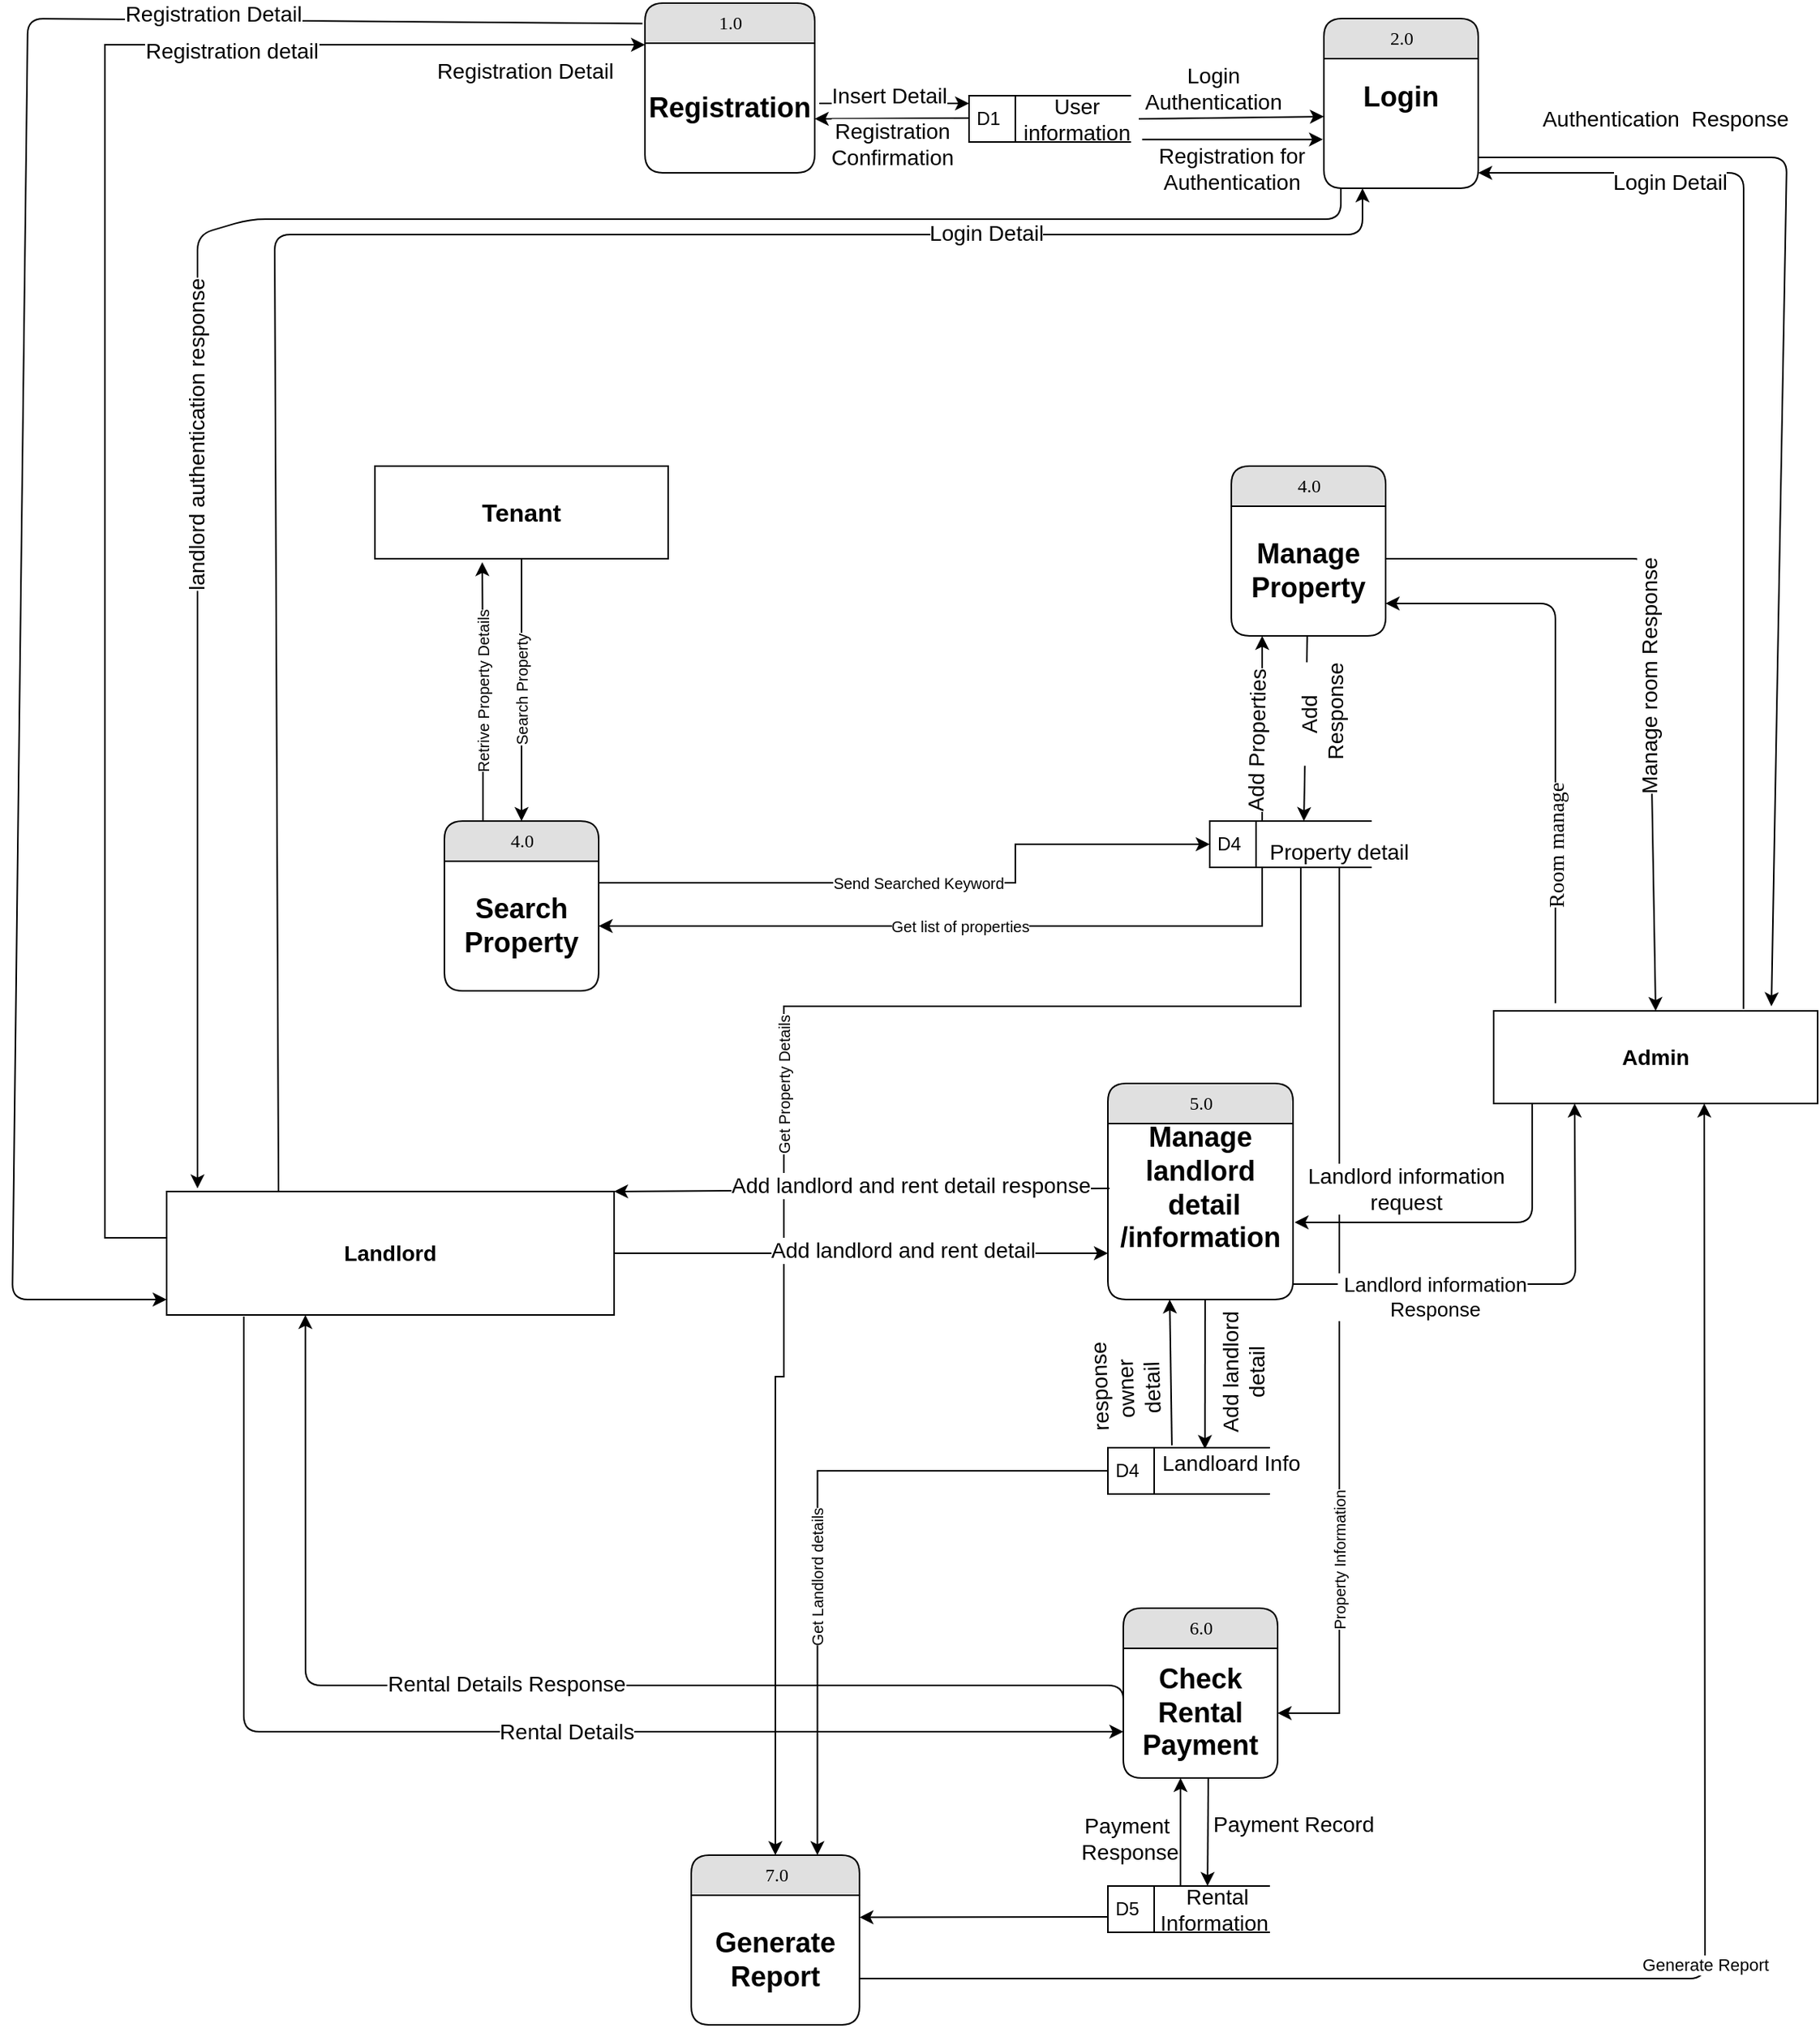 <mxfile version="19.0.3" type="device" pages="7"><diagram id="VU8rKJI4_j919SRVstLy" name="Level 1 DFD"><mxGraphModel dx="2272" dy="2065" grid="1" gridSize="10" guides="1" tooltips="1" connect="1" arrows="1" fold="1" page="1" pageScale="1" pageWidth="850" pageHeight="1100" math="0" shadow="0"><root><mxCell id="0"/><mxCell id="1" parent="0"/><mxCell id="4uLlZXl7Ltu2JWBYpHDi-1" value="1.0" style="swimlane;html=1;fontStyle=0;childLayout=stackLayout;horizontal=1;startSize=26;fillColor=#e0e0e0;horizontalStack=0;resizeParent=1;resizeLast=0;collapsible=1;marginBottom=0;swimlaneFillColor=#ffffff;align=center;rounded=1;shadow=0;comic=0;labelBackgroundColor=none;strokeWidth=1;fontFamily=Verdana;fontSize=12" parent="1" vertex="1"><mxGeometry x="130" y="-480" width="110" height="110" as="geometry"><mxRectangle x="560" y="74" width="80" height="26" as="alternateBounds"/></mxGeometry></mxCell><mxCell id="4uLlZXl7Ltu2JWBYpHDi-2" value="&lt;b&gt;Registration&lt;br&gt;&lt;/b&gt;" style="text;html=1;strokeColor=none;fillColor=none;align=center;verticalAlign=middle;whiteSpace=wrap;rounded=0;fontSize=18;" parent="4uLlZXl7Ltu2JWBYpHDi-1" vertex="1"><mxGeometry y="26" width="110" height="84" as="geometry"/></mxCell><mxCell id="4uLlZXl7Ltu2JWBYpHDi-5" value="2.0" style="swimlane;html=1;fontStyle=0;childLayout=stackLayout;horizontal=1;startSize=26;fillColor=#e0e0e0;horizontalStack=0;resizeParent=1;resizeLast=0;collapsible=1;marginBottom=0;swimlaneFillColor=#ffffff;align=center;rounded=1;shadow=0;comic=0;labelBackgroundColor=none;strokeWidth=1;fontFamily=Verdana;fontSize=12" parent="1" vertex="1"><mxGeometry x="570" y="-470" width="100" height="110" as="geometry"><mxRectangle x="560" y="74" width="80" height="26" as="alternateBounds"/></mxGeometry></mxCell><mxCell id="4uLlZXl7Ltu2JWBYpHDi-6" value="&lt;b&gt;Login&lt;br&gt;&lt;/b&gt;" style="text;html=1;strokeColor=none;fillColor=none;align=center;verticalAlign=middle;whiteSpace=wrap;rounded=0;fontSize=18;" parent="4uLlZXl7Ltu2JWBYpHDi-5" vertex="1"><mxGeometry y="26" width="100" height="50" as="geometry"/></mxCell><mxCell id="4uLlZXl7Ltu2JWBYpHDi-10" value="4.0" style="swimlane;html=1;fontStyle=0;childLayout=stackLayout;horizontal=1;startSize=26;fillColor=#e0e0e0;horizontalStack=0;resizeParent=1;resizeLast=0;collapsible=1;marginBottom=0;swimlaneFillColor=#ffffff;align=center;rounded=1;shadow=0;comic=0;labelBackgroundColor=none;strokeWidth=1;fontFamily=Verdana;fontSize=12" parent="1" vertex="1"><mxGeometry x="510" y="-180" width="100" height="110" as="geometry"><mxRectangle x="560" y="74" width="80" height="26" as="alternateBounds"/></mxGeometry></mxCell><mxCell id="4uLlZXl7Ltu2JWBYpHDi-11" value="&lt;b&gt;Manage&lt;br&gt;Property&lt;br&gt;&lt;/b&gt;" style="text;html=1;strokeColor=none;fillColor=none;align=center;verticalAlign=middle;whiteSpace=wrap;rounded=0;fontSize=18;" parent="4uLlZXl7Ltu2JWBYpHDi-10" vertex="1"><mxGeometry y="26" width="100" height="84" as="geometry"/></mxCell><mxCell id="4uLlZXl7Ltu2JWBYpHDi-12" value="5.0" style="swimlane;html=1;fontStyle=0;childLayout=stackLayout;horizontal=1;startSize=26;fillColor=#e0e0e0;horizontalStack=0;resizeParent=1;resizeLast=0;collapsible=1;marginBottom=0;swimlaneFillColor=#ffffff;align=center;rounded=1;shadow=0;comic=0;labelBackgroundColor=none;strokeWidth=1;fontFamily=Verdana;fontSize=12" parent="1" vertex="1"><mxGeometry x="430" y="220" width="120" height="140" as="geometry"><mxRectangle x="560" y="74" width="80" height="26" as="alternateBounds"/></mxGeometry></mxCell><mxCell id="4uLlZXl7Ltu2JWBYpHDi-13" value="&lt;b&gt;Manage landlord&lt;br&gt;&amp;nbsp;detail /information&lt;br&gt;&lt;/b&gt;" style="text;html=1;strokeColor=none;fillColor=none;align=center;verticalAlign=middle;whiteSpace=wrap;rounded=0;fontSize=18;" parent="4uLlZXl7Ltu2JWBYpHDi-12" vertex="1"><mxGeometry y="26" width="120" height="84" as="geometry"/></mxCell><mxCell id="4uLlZXl7Ltu2JWBYpHDi-14" value="" style="endArrow=classic;html=1;entryX=0.599;entryY=0.029;entryDx=0;entryDy=0;entryPerimeter=0;" parent="4uLlZXl7Ltu2JWBYpHDi-12" target="4uLlZXl7Ltu2JWBYpHDi-42" edge="1"><mxGeometry width="50" height="50" relative="1" as="geometry"><mxPoint x="63" y="140" as="sourcePoint"/><mxPoint x="59" y="206" as="targetPoint"/></mxGeometry></mxCell><mxCell id="4uLlZXl7Ltu2JWBYpHDi-15" value="&lt;font style=&quot;font-size: 14px&quot;&gt;Add landlord &lt;br&gt;detail&lt;/font&gt;" style="edgeLabel;html=1;align=center;verticalAlign=middle;resizable=0;points=[];rotation=-90;" parent="4uLlZXl7Ltu2JWBYpHDi-14" vertex="1" connectable="0"><mxGeometry x="-0.62" y="1" relative="1" as="geometry"><mxPoint x="23.19" y="28.56" as="offset"/></mxGeometry></mxCell><mxCell id="4uLlZXl7Ltu2JWBYpHDi-16" value="6.0" style="swimlane;html=1;fontStyle=0;childLayout=stackLayout;horizontal=1;startSize=26;fillColor=#e0e0e0;horizontalStack=0;resizeParent=1;resizeLast=0;collapsible=1;marginBottom=0;swimlaneFillColor=#ffffff;align=center;rounded=1;shadow=0;comic=0;labelBackgroundColor=none;strokeWidth=1;fontFamily=Verdana;fontSize=12" parent="1" vertex="1"><mxGeometry x="440" y="560" width="100" height="110" as="geometry"><mxRectangle x="560" y="74" width="80" height="26" as="alternateBounds"/></mxGeometry></mxCell><mxCell id="4uLlZXl7Ltu2JWBYpHDi-17" value="&lt;b&gt;Check Rental&lt;br&gt;Payment&lt;br&gt;&lt;/b&gt;" style="text;html=1;strokeColor=none;fillColor=none;align=center;verticalAlign=middle;whiteSpace=wrap;rounded=0;fontSize=18;" parent="4uLlZXl7Ltu2JWBYpHDi-16" vertex="1"><mxGeometry y="26" width="100" height="84" as="geometry"/></mxCell><mxCell id="4uLlZXl7Ltu2JWBYpHDi-18" value="7.0" style="swimlane;html=1;fontStyle=0;childLayout=stackLayout;horizontal=1;startSize=26;fillColor=#e0e0e0;horizontalStack=0;resizeParent=1;resizeLast=0;collapsible=1;marginBottom=0;swimlaneFillColor=#ffffff;align=center;rounded=1;shadow=0;comic=0;labelBackgroundColor=none;strokeWidth=1;fontFamily=Verdana;fontSize=12" parent="1" vertex="1"><mxGeometry x="160" y="720" width="109" height="110" as="geometry"><mxRectangle x="560" y="74" width="80" height="26" as="alternateBounds"/></mxGeometry></mxCell><mxCell id="4uLlZXl7Ltu2JWBYpHDi-19" value="&lt;b&gt;Generate&lt;br&gt;Report&lt;br&gt;&lt;/b&gt;" style="text;html=1;strokeColor=none;fillColor=none;align=center;verticalAlign=middle;whiteSpace=wrap;rounded=0;fontSize=18;" parent="4uLlZXl7Ltu2JWBYpHDi-18" vertex="1"><mxGeometry y="26" width="109" height="84" as="geometry"/></mxCell><mxCell id="4uLlZXl7Ltu2JWBYpHDi-20" value="D1" style="html=1;dashed=0;whitespace=wrap;shape=mxgraph.dfd.dataStoreID;align=left;spacingLeft=3;points=[[0,0],[0.5,0],[1,0],[0,0.5],[1,0.5],[0,1],[0.5,1],[1,1]];" parent="1" vertex="1"><mxGeometry x="340" y="-420" width="105" height="30" as="geometry"/></mxCell><mxCell id="4uLlZXl7Ltu2JWBYpHDi-21" value="&lt;font style=&quot;font-size: 14px&quot;&gt;User information&lt;/font&gt;" style="text;html=1;strokeColor=none;fillColor=none;align=center;verticalAlign=middle;whiteSpace=wrap;rounded=0;" parent="1" vertex="1"><mxGeometry x="359.5" y="-415" width="100" height="20" as="geometry"/></mxCell><mxCell id="4uLlZXl7Ltu2JWBYpHDi-22" value="" style="endArrow=none;html=1;startArrow=classic;startFill=1;endFill=0;exitX=0;exitY=0.75;exitDx=0;exitDy=0;" parent="1" source="4uLlZXl7Ltu2JWBYpHDi-6" edge="1"><mxGeometry width="50" height="50" relative="1" as="geometry"><mxPoint x="561.3" y="-405.34" as="sourcePoint"/><mxPoint x="450" y="-405" as="targetPoint"/></mxGeometry></mxCell><mxCell id="4uLlZXl7Ltu2JWBYpHDi-23" value="&lt;span style=&quot;font-size: 14px&quot;&gt;Login &lt;br&gt;Authentication&lt;/span&gt;" style="edgeLabel;html=1;align=center;verticalAlign=middle;resizable=0;points=[];" parent="4uLlZXl7Ltu2JWBYpHDi-22" vertex="1" connectable="0"><mxGeometry x="0.43" y="-4" relative="1" as="geometry"><mxPoint x="14.02" y="-15.9" as="offset"/></mxGeometry></mxCell><mxCell id="4uLlZXl7Ltu2JWBYpHDi-24" value="" style="endArrow=classic;html=1;exitX=0.847;exitY=0.217;exitDx=0;exitDy=0;exitPerimeter=0;entryX=-0.006;entryY=0.667;entryDx=0;entryDy=0;entryPerimeter=0;" parent="1" edge="1"><mxGeometry width="50" height="50" relative="1" as="geometry"><mxPoint x="452.2" y="-391.66" as="sourcePoint"/><mxPoint x="569.4" y="-391.65" as="targetPoint"/></mxGeometry></mxCell><mxCell id="4uLlZXl7Ltu2JWBYpHDi-25" value="&lt;font style=&quot;font-size: 14px&quot;&gt;Registration for &lt;br&gt;Authentication&lt;/font&gt;" style="edgeLabel;html=1;align=center;verticalAlign=middle;resizable=0;points=[];" parent="4uLlZXl7Ltu2JWBYpHDi-24" vertex="1" connectable="0"><mxGeometry x="0.6" y="1" relative="1" as="geometry"><mxPoint x="-36.56" y="19.03" as="offset"/></mxGeometry></mxCell><mxCell id="4uLlZXl7Ltu2JWBYpHDi-26" value="" style="endArrow=classic;html=1;exitX=0.004;exitY=0.817;exitDx=0;exitDy=0;exitPerimeter=0;" parent="1" edge="1"><mxGeometry width="50" height="50" relative="1" as="geometry"><mxPoint x="340.42" y="-405.49" as="sourcePoint"/><mxPoint x="240" y="-405" as="targetPoint"/></mxGeometry></mxCell><mxCell id="4uLlZXl7Ltu2JWBYpHDi-27" value="&lt;font style=&quot;font-size: 14px&quot;&gt;Registration &lt;br&gt;Confirmation&lt;/font&gt;" style="edgeLabel;html=1;align=center;verticalAlign=middle;resizable=0;points=[];" parent="4uLlZXl7Ltu2JWBYpHDi-26" vertex="1" connectable="0"><mxGeometry x="-0.31" relative="1" as="geometry"><mxPoint x="-15.94" y="16.32" as="offset"/></mxGeometry></mxCell><mxCell id="4uLlZXl7Ltu2JWBYpHDi-36" value="D4" style="html=1;dashed=0;whitespace=wrap;shape=mxgraph.dfd.dataStoreID;align=left;spacingLeft=3;points=[[0,0],[0.5,0],[1,0],[0,0.5],[1,0.5],[0,1],[0.5,1],[1,1]];" parent="1" vertex="1"><mxGeometry x="496" y="50" width="105" height="30" as="geometry"/></mxCell><mxCell id="3XIw7QJFH7yBpEhmElmX-1" value="Get list of properties" style="edgeStyle=orthogonalEdgeStyle;rounded=0;orthogonalLoop=1;jettySize=auto;html=1;exitX=0;exitY=1;exitDx=0;exitDy=0;entryX=1;entryY=0.5;entryDx=0;entryDy=0;fontSize=10;" edge="1" parent="1" source="4uLlZXl7Ltu2JWBYpHDi-37" target="VNEoFryleoaPQLwNXtoI-2"><mxGeometry relative="1" as="geometry"/></mxCell><mxCell id="xnBU2XHXhVY-7r9gBSw5-1" value="Get Property Details" style="edgeStyle=orthogonalEdgeStyle;rounded=0;orthogonalLoop=1;jettySize=auto;html=1;exitX=0.25;exitY=1;exitDx=0;exitDy=0;entryX=0.5;entryY=0;entryDx=0;entryDy=0;fontSize=10;horizontal=0;" edge="1" parent="1" source="4uLlZXl7Ltu2JWBYpHDi-37" target="4uLlZXl7Ltu2JWBYpHDi-18"><mxGeometry x="-0.031" relative="1" as="geometry"><Array as="points"><mxPoint x="555" y="170"/><mxPoint x="220" y="170"/><mxPoint x="220" y="410"/><mxPoint x="215" y="410"/></Array><mxPoint y="1" as="offset"/></mxGeometry></mxCell><mxCell id="xnBU2XHXhVY-7r9gBSw5-5" value="Property Information" style="edgeStyle=orthogonalEdgeStyle;rounded=0;orthogonalLoop=1;jettySize=auto;html=1;exitX=0.5;exitY=1;exitDx=0;exitDy=0;entryX=1;entryY=0.5;entryDx=0;entryDy=0;fontSize=10;horizontal=0;" edge="1" parent="1" source="4uLlZXl7Ltu2JWBYpHDi-37" target="4uLlZXl7Ltu2JWBYpHDi-17"><mxGeometry x="0.53" relative="1" as="geometry"><mxPoint y="-1" as="offset"/></mxGeometry></mxCell><mxCell id="4uLlZXl7Ltu2JWBYpHDi-37" value="&lt;span style=&quot;font-size: 14px&quot;&gt;Property detail&lt;/span&gt;" style="text;html=1;strokeColor=none;fillColor=none;align=center;verticalAlign=middle;whiteSpace=wrap;rounded=0;" parent="1" vertex="1"><mxGeometry x="530" y="60" width="100" height="20" as="geometry"/></mxCell><mxCell id="4uLlZXl7Ltu2JWBYpHDi-38" value="" style="endArrow=classic;html=1;" parent="1" edge="1"><mxGeometry width="50" height="50" relative="1" as="geometry"><mxPoint x="530" y="50" as="sourcePoint"/><mxPoint x="530" y="-70" as="targetPoint"/></mxGeometry></mxCell><mxCell id="4uLlZXl7Ltu2JWBYpHDi-39" value="&lt;span style=&quot;font-size: 14px&quot;&gt;Add Properties&lt;/span&gt;" style="edgeLabel;html=1;align=center;verticalAlign=middle;resizable=0;points=[];rotation=-89;" parent="4uLlZXl7Ltu2JWBYpHDi-38" vertex="1" connectable="0"><mxGeometry x="-0.6" relative="1" as="geometry"><mxPoint x="-4" y="-28.1" as="offset"/></mxGeometry></mxCell><mxCell id="4uLlZXl7Ltu2JWBYpHDi-40" value="" style="endArrow=classic;html=1;" parent="1" source="4uLlZXl7Ltu2JWBYpHDi-11" edge="1"><mxGeometry width="50" height="50" relative="1" as="geometry"><mxPoint x="422.5" y="380" as="sourcePoint"/><mxPoint x="557" y="50" as="targetPoint"/></mxGeometry></mxCell><mxCell id="4uLlZXl7Ltu2JWBYpHDi-41" value="&lt;font style=&quot;font-size: 14px&quot;&gt;Add&lt;br&gt;&amp;nbsp;Response&lt;/font&gt;" style="edgeLabel;html=1;align=center;verticalAlign=middle;resizable=0;points=[];rotation=-90;" parent="4uLlZXl7Ltu2JWBYpHDi-40" vertex="1" connectable="0"><mxGeometry x="-0.42" y="2" relative="1" as="geometry"><mxPoint x="7.98" y="16.57" as="offset"/></mxGeometry></mxCell><mxCell id="xnBU2XHXhVY-7r9gBSw5-4" value="Get Landlord details" style="edgeStyle=orthogonalEdgeStyle;rounded=0;orthogonalLoop=1;jettySize=auto;html=1;exitX=0;exitY=0.5;exitDx=0;exitDy=0;entryX=0.75;entryY=0;entryDx=0;entryDy=0;fontSize=10;horizontal=0;" edge="1" parent="1" source="4uLlZXl7Ltu2JWBYpHDi-42" target="4uLlZXl7Ltu2JWBYpHDi-18"><mxGeometry x="0.177" relative="1" as="geometry"><mxPoint as="offset"/></mxGeometry></mxCell><mxCell id="4uLlZXl7Ltu2JWBYpHDi-42" value="D4" style="html=1;dashed=0;whitespace=wrap;shape=mxgraph.dfd.dataStoreID;align=left;spacingLeft=3;points=[[0,0],[0.5,0],[1,0],[0,0.5],[1,0.5],[0,1],[0.5,1],[1,1]];" parent="1" vertex="1"><mxGeometry x="430" y="456" width="105" height="30" as="geometry"/></mxCell><mxCell id="4uLlZXl7Ltu2JWBYpHDi-43" value="&lt;span style=&quot;font-size: 14px&quot;&gt;Landloard Info&lt;/span&gt;" style="text;html=1;strokeColor=none;fillColor=none;align=center;verticalAlign=middle;whiteSpace=wrap;rounded=0;" parent="1" vertex="1"><mxGeometry x="459.5" y="456" width="100" height="20" as="geometry"/></mxCell><mxCell id="4uLlZXl7Ltu2JWBYpHDi-44" value="" style="endArrow=classic;html=1;entryX=0.355;entryY=1.024;entryDx=0;entryDy=0;entryPerimeter=0;exitX=0.395;exitY=-0.052;exitDx=0;exitDy=0;exitPerimeter=0;" parent="1" source="4uLlZXl7Ltu2JWBYpHDi-42" edge="1"><mxGeometry width="50" height="50" relative="1" as="geometry"><mxPoint x="470" y="430" as="sourcePoint"/><mxPoint x="470.05" y="359.996" as="targetPoint"/></mxGeometry></mxCell><mxCell id="60xzgEQf3ZAqLjwWYsw4-1" value="&lt;font style=&quot;font-size: 14px&quot;&gt;&amp;nbsp;response &lt;br&gt;owner&lt;br&gt;detail&lt;br&gt;&lt;/font&gt;" style="edgeLabel;html=1;align=center;verticalAlign=middle;resizable=0;points=[];fontSize=14;rotation=-92;" parent="4uLlZXl7Ltu2JWBYpHDi-44" vertex="1" connectable="0"><mxGeometry x="-0.562" y="-1" relative="1" as="geometry"><mxPoint x="-31" y="-16" as="offset"/></mxGeometry></mxCell><mxCell id="4uLlZXl7Ltu2JWBYpHDi-46" value="" style="endArrow=classic;html=1;entryX=0.25;entryY=1;entryDx=0;entryDy=0;" parent="1" edge="1"><mxGeometry width="50" height="50" relative="1" as="geometry"><mxPoint x="477.07" y="740" as="sourcePoint"/><mxPoint x="477.07" y="670" as="targetPoint"/></mxGeometry></mxCell><mxCell id="4uLlZXl7Ltu2JWBYpHDi-47" value="&lt;span style=&quot;font-size: 14px;&quot;&gt;Payment&lt;br&gt;&amp;nbsp;Response&lt;br&gt;&lt;/span&gt;" style="edgeLabel;html=1;align=center;verticalAlign=middle;resizable=0;points=[];" parent="4uLlZXl7Ltu2JWBYpHDi-46" vertex="1" connectable="0"><mxGeometry x="-0.62" y="1" relative="1" as="geometry"><mxPoint x="-34" y="-18" as="offset"/></mxGeometry></mxCell><mxCell id="4uLlZXl7Ltu2JWBYpHDi-48" value="" style="endArrow=classic;html=1;entryX=0.25;entryY=1;entryDx=0;entryDy=0;" parent="1" target="4uLlZXl7Ltu2JWBYpHDi-59" edge="1"><mxGeometry width="50" height="50" relative="1" as="geometry"><mxPoint x="550" y="350" as="sourcePoint"/><mxPoint x="690" y="230" as="targetPoint"/><Array as="points"><mxPoint x="733" y="350"/></Array></mxGeometry></mxCell><mxCell id="4uLlZXl7Ltu2JWBYpHDi-49" value="&lt;span style=&quot;font-size: 13px&quot;&gt;&amp;nbsp;Landlord information&lt;br&gt;&amp;nbsp;Response&lt;/span&gt;" style="edgeLabel;html=1;align=center;verticalAlign=middle;resizable=0;points=[];" parent="4uLlZXl7Ltu2JWBYpHDi-48" vertex="1" connectable="0"><mxGeometry x="-0.62" y="1" relative="1" as="geometry"><mxPoint x="32.61" y="8.67" as="offset"/></mxGeometry></mxCell><mxCell id="4uLlZXl7Ltu2JWBYpHDi-50" value="" style="endArrow=classic;html=1;exitX=0.119;exitY=0.993;exitDx=0;exitDy=0;exitPerimeter=0;" parent="1" source="4uLlZXl7Ltu2JWBYpHDi-59" edge="1"><mxGeometry width="50" height="50" relative="1" as="geometry"><mxPoint x="760" y="630" as="sourcePoint"/><mxPoint x="551" y="310" as="targetPoint"/><Array as="points"><mxPoint x="705" y="310"/></Array></mxGeometry></mxCell><mxCell id="sdx2_kt3gBnaldi8R2B9-1" value="Landlord information &lt;br&gt;request" style="edgeLabel;html=1;align=center;verticalAlign=middle;resizable=0;points=[];fontSize=14;" parent="4uLlZXl7Ltu2JWBYpHDi-50" vertex="1" connectable="0"><mxGeometry x="0.51" y="-1" relative="1" as="geometry"><mxPoint x="15.32" y="-21" as="offset"/></mxGeometry></mxCell><mxCell id="4uLlZXl7Ltu2JWBYpHDi-54" value="D5" style="html=1;dashed=0;whitespace=wrap;shape=mxgraph.dfd.dataStoreID;align=left;spacingLeft=3;points=[[0,0],[0.5,0],[1,0],[0,0.5],[1,0.5],[0,1],[0.5,1],[1,1]];" parent="1" vertex="1"><mxGeometry x="430" y="740" width="105" height="30" as="geometry"/></mxCell><mxCell id="4uLlZXl7Ltu2JWBYpHDi-55" value="&lt;span style=&quot;font-size: 14px&quot;&gt;Rental Information&amp;nbsp;&lt;/span&gt;" style="text;html=1;strokeColor=none;fillColor=none;align=center;verticalAlign=middle;whiteSpace=wrap;rounded=0;" parent="1" vertex="1"><mxGeometry x="451" y="745" width="100" height="20" as="geometry"/></mxCell><mxCell id="4uLlZXl7Ltu2JWBYpHDi-56" value="" style="endArrow=classic;html=1;entryX=0.5;entryY=0;entryDx=0;entryDy=0;" parent="1" edge="1"><mxGeometry width="50" height="50" relative="1" as="geometry"><mxPoint x="495.07" y="670" as="sourcePoint"/><mxPoint x="494.57" y="740" as="targetPoint"/></mxGeometry></mxCell><mxCell id="4uLlZXl7Ltu2JWBYpHDi-57" value="&lt;span style=&quot;font-size: 14px&quot;&gt;Payment Record&lt;/span&gt;" style="edgeLabel;html=1;align=center;verticalAlign=middle;resizable=0;points=[];" parent="4uLlZXl7Ltu2JWBYpHDi-56" vertex="1" connectable="0"><mxGeometry x="-0.62" y="1" relative="1" as="geometry"><mxPoint x="54" y="16" as="offset"/></mxGeometry></mxCell><mxCell id="VNEoFryleoaPQLwNXtoI-3" value="Search Property" style="edgeStyle=orthogonalEdgeStyle;rounded=0;orthogonalLoop=1;jettySize=auto;html=1;exitX=0.5;exitY=1;exitDx=0;exitDy=0;entryX=0.5;entryY=0;entryDx=0;entryDy=0;fontSize=10;horizontal=0;" edge="1" parent="1" source="4uLlZXl7Ltu2JWBYpHDi-58" target="VNEoFryleoaPQLwNXtoI-1"><mxGeometry relative="1" as="geometry"/></mxCell><mxCell id="4uLlZXl7Ltu2JWBYpHDi-58" value="&lt;font size=&quot;3&quot;&gt;&lt;b&gt;Tenant&lt;/b&gt;&lt;/font&gt;" style="rounded=0;whiteSpace=wrap;html=1;" parent="1" vertex="1"><mxGeometry x="-45" y="-180" width="190" height="60" as="geometry"/></mxCell><mxCell id="4uLlZXl7Ltu2JWBYpHDi-59" value="&lt;b&gt;&lt;font style=&quot;font-size: 14px&quot;&gt;Admin&lt;/font&gt;&lt;/b&gt;" style="rounded=0;whiteSpace=wrap;html=1;" parent="1" vertex="1"><mxGeometry x="680" y="173" width="210" height="60" as="geometry"/></mxCell><mxCell id="4uLlZXl7Ltu2JWBYpHDi-61" value="" style="endArrow=classic;html=1;exitX=0.771;exitY=-0.021;exitDx=0;exitDy=0;exitPerimeter=0;" parent="1" source="4uLlZXl7Ltu2JWBYpHDi-59" edge="1"><mxGeometry width="50" height="50" relative="1" as="geometry"><mxPoint x="780" y="170" as="sourcePoint"/><mxPoint x="670" y="-370" as="targetPoint"/><Array as="points"><mxPoint x="842" y="-370"/></Array></mxGeometry></mxCell><mxCell id="4uLlZXl7Ltu2JWBYpHDi-62" value="&lt;font style=&quot;font-size: 14px&quot;&gt;Login Detail&lt;/font&gt;" style="edgeLabel;html=1;align=center;verticalAlign=middle;resizable=0;points=[];" parent="4uLlZXl7Ltu2JWBYpHDi-61" vertex="1" connectable="0"><mxGeometry x="-0.62" y="2" relative="1" as="geometry"><mxPoint x="-45.74" y="-400.06" as="offset"/></mxGeometry></mxCell><mxCell id="4uLlZXl7Ltu2JWBYpHDi-66" value="" style="endArrow=classic;html=1;" parent="1" edge="1"><mxGeometry width="50" height="50" relative="1" as="geometry"><mxPoint x="670" y="-380" as="sourcePoint"/><mxPoint x="860" y="170" as="targetPoint"/><Array as="points"><mxPoint x="870" y="-380"/></Array></mxGeometry></mxCell><mxCell id="4uLlZXl7Ltu2JWBYpHDi-67" value="&lt;font style=&quot;font-size: 14px&quot;&gt;Authentication&amp;nbsp; Response&lt;/font&gt;" style="edgeLabel;html=1;align=center;verticalAlign=middle;resizable=0;points=[];" parent="4uLlZXl7Ltu2JWBYpHDi-66" vertex="1" connectable="0"><mxGeometry x="-0.62" y="2" relative="1" as="geometry"><mxPoint x="-22.25" y="-23.41" as="offset"/></mxGeometry></mxCell><mxCell id="4uLlZXl7Ltu2JWBYpHDi-84" value="" style="endArrow=classic;html=1;entryX=1;entryY=0.75;entryDx=0;entryDy=0;" parent="1" target="4uLlZXl7Ltu2JWBYpHDi-11" edge="1"><mxGeometry width="50" height="50" relative="1" as="geometry"><mxPoint x="720" y="168" as="sourcePoint"/><mxPoint x="127.1" y="-119.252" as="targetPoint"/><Array as="points"><mxPoint x="720" y="150"/><mxPoint x="720" y="-91"/></Array></mxGeometry></mxCell><mxCell id="626Rb4zUBofaa7PxlHlw-20" value="&lt;font style=&quot;font-size: 14px&quot; face=&quot;Times New Roman&quot;&gt;Room manage&lt;/font&gt;" style="edgeLabel;html=1;align=center;verticalAlign=middle;resizable=0;points=[];rotation=-90;" parent="4uLlZXl7Ltu2JWBYpHDi-84" vertex="1" connectable="0"><mxGeometry x="-0.446" y="-1" relative="1" as="geometry"><mxPoint as="offset"/></mxGeometry></mxCell><mxCell id="4uLlZXl7Ltu2JWBYpHDi-85" value="" style="endArrow=classic;html=1;exitX=1;exitY=0.405;exitDx=0;exitDy=0;exitPerimeter=0;entryX=0.5;entryY=0;entryDx=0;entryDy=0;" parent="1" source="4uLlZXl7Ltu2JWBYpHDi-11" target="4uLlZXl7Ltu2JWBYpHDi-59" edge="1"><mxGeometry width="50" height="50" relative="1" as="geometry"><mxPoint x="610" y="-110" as="sourcePoint"/><mxPoint x="740" y="173" as="targetPoint"/><Array as="points"><mxPoint x="740" y="-120"/><mxPoint x="780" y="-120"/></Array></mxGeometry></mxCell><mxCell id="4uLlZXl7Ltu2JWBYpHDi-87" value="&lt;span style=&quot;font-size: 14px&quot;&gt;Manage room Response&lt;/span&gt;" style="edgeLabel;html=1;align=center;verticalAlign=middle;resizable=0;points=[];rotation=-90;" parent="4uLlZXl7Ltu2JWBYpHDi-85" vertex="1" connectable="0"><mxGeometry x="0.094" y="-3" relative="1" as="geometry"><mxPoint x="2.46" y="-7.16" as="offset"/></mxGeometry></mxCell><mxCell id="4uLlZXl7Ltu2JWBYpHDi-92" value="Generate Report" style="endArrow=classic;html=1;entryX=0.65;entryY=1;entryDx=0;entryDy=0;entryPerimeter=0;" parent="1" target="4uLlZXl7Ltu2JWBYpHDi-59" edge="1"><mxGeometry width="50" height="50" relative="1" as="geometry"><mxPoint x="269" y="800" as="sourcePoint"/><mxPoint x="800" y="869" as="targetPoint"/><Array as="points"><mxPoint x="817" y="800"/></Array></mxGeometry></mxCell><mxCell id="60xzgEQf3ZAqLjwWYsw4-2" value="&lt;font style=&quot;font-size: 14px&quot;&gt;&lt;b&gt;Landlord&lt;/b&gt;&lt;/font&gt;" style="rounded=0;whiteSpace=wrap;html=1;fontSize=14;" parent="1" vertex="1"><mxGeometry x="-180" y="290" width="290" height="80" as="geometry"/></mxCell><mxCell id="60xzgEQf3ZAqLjwWYsw4-5" value="" style="endArrow=classic;html=1;fontSize=14;entryX=0;entryY=0.643;entryDx=0;entryDy=0;entryPerimeter=0;" parent="1" target="4uLlZXl7Ltu2JWBYpHDi-17" edge="1"><mxGeometry width="50" height="50" relative="1" as="geometry"><mxPoint x="-130" y="371" as="sourcePoint"/><mxPoint x="-130" y="821" as="targetPoint"/><Array as="points"><mxPoint x="-130" y="640"/></Array></mxGeometry></mxCell><mxCell id="Dmh0lkd80Is3UcnWeHA5-1" value="Rental Details" style="edgeLabel;html=1;align=center;verticalAlign=middle;resizable=0;points=[];fontSize=14;" parent="60xzgEQf3ZAqLjwWYsw4-5" vertex="1" connectable="0"><mxGeometry x="0.305" relative="1" as="geometry"><mxPoint x="-70" as="offset"/></mxGeometry></mxCell><mxCell id="60xzgEQf3ZAqLjwWYsw4-9" value="" style="endArrow=classic;html=1;fontSize=14;edgeStyle=orthogonalEdgeStyle;rounded=0;exitX=0;exitY=0.5;exitDx=0;exitDy=0;" parent="1" source="60xzgEQf3ZAqLjwWYsw4-2" edge="1"><mxGeometry width="50" height="50" relative="1" as="geometry"><mxPoint x="-220" y="320" as="sourcePoint"/><mxPoint x="130" y="-453" as="targetPoint"/><Array as="points"><mxPoint x="-180" y="320"/><mxPoint x="-220" y="320"/><mxPoint x="-220" y="-453"/></Array></mxGeometry></mxCell><mxCell id="60xzgEQf3ZAqLjwWYsw4-10" value="Registration detail" style="edgeLabel;html=1;align=center;verticalAlign=middle;resizable=0;points=[];fontSize=14;" parent="60xzgEQf3ZAqLjwWYsw4-9" vertex="1" connectable="0"><mxGeometry x="0.409" y="-4" relative="1" as="geometry"><mxPoint x="78" as="offset"/></mxGeometry></mxCell><mxCell id="60xzgEQf3ZAqLjwWYsw4-12" value="" style="endArrow=classic;html=1;" parent="1" edge="1"><mxGeometry width="50" height="50" relative="1" as="geometry"><mxPoint x="581" y="-360" as="sourcePoint"/><mxPoint x="-160" y="288" as="targetPoint"/><Array as="points"><mxPoint x="581" y="-340"/><mxPoint x="-126" y="-340"/><mxPoint x="-160" y="-330"/></Array></mxGeometry></mxCell><mxCell id="60xzgEQf3ZAqLjwWYsw4-13" value="landlord authentication response" style="edgeLabel;html=1;align=center;verticalAlign=middle;resizable=0;points=[];fontSize=14;rotation=-90;" parent="60xzgEQf3ZAqLjwWYsw4-12" vertex="1" connectable="0"><mxGeometry x="-0.135" y="3" relative="1" as="geometry"><mxPoint x="-164.67" y="137.51" as="offset"/></mxGeometry></mxCell><mxCell id="60xzgEQf3ZAqLjwWYsw4-14" value="" style="endArrow=classic;html=1;exitX=0.25;exitY=0;exitDx=0;exitDy=0;entryX=0.25;entryY=1;entryDx=0;entryDy=0;" parent="1" source="60xzgEQf3ZAqLjwWYsw4-2" target="4uLlZXl7Ltu2JWBYpHDi-5" edge="1"><mxGeometry width="50" height="50" relative="1" as="geometry"><mxPoint x="81.04" y="190.98" as="sourcePoint"/><mxPoint x="420" y="-280" as="targetPoint"/><Array as="points"><mxPoint x="-110" y="-330"/><mxPoint x="595" y="-330"/></Array></mxGeometry></mxCell><mxCell id="60xzgEQf3ZAqLjwWYsw4-15" value="&lt;font style=&quot;font-size: 14px&quot;&gt;Registration Detail&lt;/font&gt;" style="edgeLabel;html=1;align=center;verticalAlign=middle;resizable=0;points=[];rotation=0;" parent="60xzgEQf3ZAqLjwWYsw4-14" vertex="1" connectable="0"><mxGeometry x="-0.62" y="2" relative="1" as="geometry"><mxPoint x="162" y="-469" as="offset"/></mxGeometry></mxCell><mxCell id="60xzgEQf3ZAqLjwWYsw4-16" value="&lt;span style=&quot;font-size: 14px&quot;&gt;Login Detail&lt;/span&gt;" style="edgeLabel;html=1;align=center;verticalAlign=middle;resizable=0;points=[];" parent="60xzgEQf3ZAqLjwWYsw4-14" vertex="1" connectable="0"><mxGeometry x="0.617" y="-3" relative="1" as="geometry"><mxPoint x="-15" y="-4" as="offset"/></mxGeometry></mxCell><mxCell id="Xc7bzY6jzcGPNz9cujFc-1" value="" style="endArrow=classic;html=1;fontSize=14;entryX=0.31;entryY=1;entryDx=0;entryDy=0;entryPerimeter=0;" parent="1" target="60xzgEQf3ZAqLjwWYsw4-2" edge="1"><mxGeometry width="50" height="50" relative="1" as="geometry"><mxPoint x="440" y="628" as="sourcePoint"/><mxPoint x="-120" y="381" as="targetPoint"/><Array as="points"><mxPoint x="440" y="610"/><mxPoint x="-90" y="610"/></Array></mxGeometry></mxCell><mxCell id="fPycMz4OgamxH5kZcela-1" value="Rental Details Response" style="edgeLabel;html=1;align=center;verticalAlign=middle;resizable=0;points=[];fontSize=14;" parent="Xc7bzY6jzcGPNz9cujFc-1" vertex="1" connectable="0"><mxGeometry x="-0.334" y="-1" relative="1" as="geometry"><mxPoint x="-156" as="offset"/></mxGeometry></mxCell><mxCell id="4uLlZXl7Ltu2JWBYpHDi-3" value="" style="endArrow=classic;html=1;" parent="1" edge="1"><mxGeometry width="50" height="50" relative="1" as="geometry"><mxPoint x="243" y="-415" as="sourcePoint"/><mxPoint x="340" y="-415" as="targetPoint"/></mxGeometry></mxCell><mxCell id="4uLlZXl7Ltu2JWBYpHDi-4" value="&lt;font style=&quot;font-size: 14px&quot;&gt;Insert Detail&lt;/font&gt;" style="edgeLabel;html=1;align=center;verticalAlign=middle;resizable=0;points=[];rotation=0;" parent="4uLlZXl7Ltu2JWBYpHDi-3" vertex="1" connectable="0"><mxGeometry x="0.482" relative="1" as="geometry"><mxPoint x="-27.27" y="-5" as="offset"/></mxGeometry></mxCell><mxCell id="Xc7bzY6jzcGPNz9cujFc-3" value="" style="endArrow=classic;html=1;fontSize=14;exitX=0.009;exitY=0.5;exitDx=0;exitDy=0;exitPerimeter=0;entryX=1;entryY=0;entryDx=0;entryDy=0;" parent="1" source="4uLlZXl7Ltu2JWBYpHDi-13" target="60xzgEQf3ZAqLjwWYsw4-2" edge="1"><mxGeometry width="50" height="50" relative="1" as="geometry"><mxPoint x="327" y="303" as="sourcePoint"/><mxPoint x="-200" y="190" as="targetPoint"/><Array as="points"/></mxGeometry></mxCell><mxCell id="fPycMz4OgamxH5kZcela-3" value="Add landlord and rent detail response" style="edgeLabel;html=1;align=center;verticalAlign=middle;resizable=0;points=[];fontSize=14;" parent="Xc7bzY6jzcGPNz9cujFc-3" vertex="1" connectable="0"><mxGeometry x="-0.193" y="-3" relative="1" as="geometry"><mxPoint as="offset"/></mxGeometry></mxCell><mxCell id="60xzgEQf3ZAqLjwWYsw4-8" value="" style="endArrow=classic;html=1;fontSize=14;exitX=1;exitY=0.5;exitDx=0;exitDy=0;entryX=0;entryY=1;entryDx=0;entryDy=0;" parent="1" source="60xzgEQf3ZAqLjwWYsw4-2" target="4uLlZXl7Ltu2JWBYpHDi-13" edge="1"><mxGeometry width="50" height="50" relative="1" as="geometry"><mxPoint x="-10" y="70" as="sourcePoint"/><mxPoint x="430" y="340" as="targetPoint"/><Array as="points"/></mxGeometry></mxCell><mxCell id="fPycMz4OgamxH5kZcela-2" value="Add landlord and rent detail" style="edgeLabel;html=1;align=center;verticalAlign=middle;resizable=0;points=[];fontSize=14;" parent="60xzgEQf3ZAqLjwWYsw4-8" vertex="1" connectable="0"><mxGeometry x="0.166" y="2" relative="1" as="geometry"><mxPoint as="offset"/></mxGeometry></mxCell><mxCell id="626Rb4zUBofaa7PxlHlw-16" value="" style="endArrow=classic;html=1;" parent="1" edge="1"><mxGeometry width="50" height="50" relative="1" as="geometry"><mxPoint x="430" y="760" as="sourcePoint"/><mxPoint x="269" y="760.29" as="targetPoint"/></mxGeometry></mxCell><mxCell id="3aGfcpT3HABOrrc82hzd-3" value="" style="endArrow=classic;html=1;exitX=-0.015;exitY=0.139;exitDx=0;exitDy=0;exitPerimeter=0;" parent="1" edge="1"><mxGeometry width="50" height="50" relative="1" as="geometry"><mxPoint x="128.35" y="-466.71" as="sourcePoint"/><mxPoint x="-180" y="360" as="targetPoint"/><Array as="points"><mxPoint x="-270" y="-470"/><mxPoint x="-280" y="360"/></Array></mxGeometry></mxCell><mxCell id="3aGfcpT3HABOrrc82hzd-4" value="&lt;font style=&quot;font-size: 14px&quot;&gt;Registration Detail&lt;/font&gt;" style="edgeLabel;html=1;align=center;verticalAlign=middle;resizable=0;points=[];" parent="3aGfcpT3HABOrrc82hzd-3" vertex="1" connectable="0"><mxGeometry x="-0.581" y="-4" relative="1" as="geometry"><mxPoint as="offset"/></mxGeometry></mxCell><mxCell id="VNEoFryleoaPQLwNXtoI-6" value="Retrive Property Details" style="edgeStyle=orthogonalEdgeStyle;rounded=0;orthogonalLoop=1;jettySize=auto;html=1;exitX=0.25;exitY=0;exitDx=0;exitDy=0;entryX=0.366;entryY=1.037;entryDx=0;entryDy=0;entryPerimeter=0;fontSize=10;horizontal=0;" edge="1" parent="1" source="VNEoFryleoaPQLwNXtoI-1" target="4uLlZXl7Ltu2JWBYpHDi-58"><mxGeometry relative="1" as="geometry"/></mxCell><mxCell id="VNEoFryleoaPQLwNXtoI-1" value="4.0" style="swimlane;html=1;fontStyle=0;childLayout=stackLayout;horizontal=1;startSize=26;fillColor=#e0e0e0;horizontalStack=0;resizeParent=1;resizeLast=0;collapsible=1;marginBottom=0;swimlaneFillColor=#ffffff;align=center;rounded=1;shadow=0;comic=0;labelBackgroundColor=none;strokeWidth=1;fontFamily=Verdana;fontSize=12" vertex="1" parent="1"><mxGeometry y="50" width="100" height="110" as="geometry"><mxRectangle x="560" y="74" width="80" height="26" as="alternateBounds"/></mxGeometry></mxCell><mxCell id="VNEoFryleoaPQLwNXtoI-2" value="&lt;b&gt;Search Property&lt;br&gt;&lt;/b&gt;" style="text;html=1;strokeColor=none;fillColor=none;align=center;verticalAlign=middle;whiteSpace=wrap;rounded=0;fontSize=18;" vertex="1" parent="VNEoFryleoaPQLwNXtoI-1"><mxGeometry y="26" width="100" height="84" as="geometry"/></mxCell><mxCell id="VNEoFryleoaPQLwNXtoI-4" value="Send Searched Keyword" style="edgeStyle=orthogonalEdgeStyle;rounded=0;orthogonalLoop=1;jettySize=auto;html=1;exitX=1;exitY=0.25;exitDx=0;exitDy=0;fontSize=10;entryX=0;entryY=0.5;entryDx=0;entryDy=0;" edge="1" parent="1" source="VNEoFryleoaPQLwNXtoI-2" target="4uLlZXl7Ltu2JWBYpHDi-36"><mxGeometry relative="1" as="geometry"><mxPoint x="330" y="60" as="targetPoint"/><Array as="points"><mxPoint x="100" y="90"/><mxPoint x="370" y="90"/><mxPoint x="370" y="65"/></Array></mxGeometry></mxCell></root></mxGraphModel></diagram><diagram id="7eV8y8kchtdcIw_ZdmFw" name="Context Diagram"><mxGraphModel dx="1117" dy="759" grid="1" gridSize="17" guides="1" tooltips="1" connect="1" arrows="1" fold="1" page="1" pageScale="1" pageWidth="850" pageHeight="1100" math="0" shadow="0"><root><mxCell id="0"/><mxCell id="1" parent="0"/><mxCell id="5PGp5kfI1g7U2nI_KdVd-2" value="Retrive property details&amp;nbsp;" style="edgeStyle=orthogonalEdgeStyle;rounded=0;orthogonalLoop=1;jettySize=auto;html=1;exitX=0.75;exitY=1;exitDx=0;exitDy=0;entryX=0.667;entryY=-0.008;entryDx=0;entryDy=0;entryPerimeter=0;fontSize=14;horizontal=0;" edge="1" parent="1" source="jo78Le0pJVbPx3EqGXnf-1" target="jo78Le0pJVbPx3EqGXnf-53"><mxGeometry relative="1" as="geometry"/></mxCell><mxCell id="jo78Le0pJVbPx3EqGXnf-1" value="&lt;font size=&quot;3&quot;&gt;GharBeti&lt;/font&gt;" style="rounded=0;whiteSpace=wrap;html=1;" parent="1" vertex="1"><mxGeometry x="350" y="408" width="150" height="232" as="geometry"/></mxCell><mxCell id="jo78Le0pJVbPx3EqGXnf-2" value="&lt;font size=&quot;3&quot;&gt;0&lt;/font&gt;" style="shape=or;whiteSpace=wrap;html=1;rotation=-90;direction=east;verticalAlign=middle;horizontal=0;" parent="1" vertex="1"><mxGeometry x="395" y="301.38" width="60" height="151.25" as="geometry"/></mxCell><mxCell id="jo78Le0pJVbPx3EqGXnf-3" value="&lt;font size=&quot;3&quot;&gt;Admin&lt;/font&gt;" style="rounded=0;whiteSpace=wrap;html=1;" parent="1" vertex="1"><mxGeometry x="20" y="400" width="120" height="240" as="geometry"/></mxCell><mxCell id="jo78Le0pJVbPx3EqGXnf-4" value="" style="endArrow=classic;html=1;" parent="1" edge="1"><mxGeometry width="50" height="50" relative="1" as="geometry"><mxPoint x="140" y="415" as="sourcePoint"/><mxPoint x="350" y="413" as="targetPoint"/></mxGeometry></mxCell><mxCell id="jo78Le0pJVbPx3EqGXnf-5" value="&lt;font style=&quot;font-size: 14px&quot;&gt;Login Detail&lt;/font&gt;" style="edgeLabel;html=1;align=center;verticalAlign=middle;resizable=0;points=[];" parent="jo78Le0pJVbPx3EqGXnf-4" vertex="1" connectable="0"><mxGeometry x="-0.282" y="1" relative="1" as="geometry"><mxPoint x="17" y="-2" as="offset"/></mxGeometry></mxCell><mxCell id="jo78Le0pJVbPx3EqGXnf-6" value="" style="endArrow=classic;html=1;" parent="1" edge="1"><mxGeometry width="50" height="50" relative="1" as="geometry"><mxPoint x="350" y="431" as="sourcePoint"/><mxPoint x="140" y="431" as="targetPoint"/></mxGeometry></mxCell><mxCell id="jo78Le0pJVbPx3EqGXnf-7" value="&lt;font style=&quot;font-size: 14px&quot;&gt;Authentication Response&lt;/font&gt;" style="edgeLabel;html=1;align=center;verticalAlign=middle;resizable=0;points=[];fontSize=12;" parent="jo78Le0pJVbPx3EqGXnf-6" vertex="1" connectable="0"><mxGeometry x="0.451" y="2" relative="1" as="geometry"><mxPoint x="39" y="-2" as="offset"/></mxGeometry></mxCell><mxCell id="jo78Le0pJVbPx3EqGXnf-12" value="" style="endArrow=none;html=1;fontSize=12;entryX=1;entryY=0.638;entryDx=0;entryDy=0;entryPerimeter=0;exitX=1;exitY=0.638;exitDx=0;exitDy=0;exitPerimeter=0;startArrow=block;startFill=1;endFill=0;" parent="1" edge="1"><mxGeometry width="50" height="50" relative="1" as="geometry"><mxPoint x="140" y="541.12" as="sourcePoint"/><mxPoint x="350" y="541" as="targetPoint"/></mxGeometry></mxCell><mxCell id="jo78Le0pJVbPx3EqGXnf-13" value="&lt;font style=&quot;font-size: 14px&quot;&gt;Generate Report&lt;/font&gt;" style="edgeLabel;html=1;align=center;verticalAlign=middle;resizable=0;points=[];fontSize=12;" parent="jo78Le0pJVbPx3EqGXnf-12" vertex="1" connectable="0"><mxGeometry x="-0.7" y="-1" relative="1" as="geometry"><mxPoint x="66" y="-4" as="offset"/></mxGeometry></mxCell><mxCell id="jo78Le0pJVbPx3EqGXnf-16" value="" style="endArrow=classic;html=1;fontSize=12;" parent="1" edge="1"><mxGeometry width="50" height="50" relative="1" as="geometry"><mxPoint x="140" y="455" as="sourcePoint"/><mxPoint x="350" y="455" as="targetPoint"/></mxGeometry></mxCell><mxCell id="jo78Le0pJVbPx3EqGXnf-17" value="&lt;font style=&quot;font-size: 14px&quot;&gt;Landlord information request&lt;/font&gt;" style="edgeLabel;html=1;align=center;verticalAlign=middle;resizable=0;points=[];fontSize=12;" parent="jo78Le0pJVbPx3EqGXnf-16" vertex="1" connectable="0"><mxGeometry x="-0.154" y="1" relative="1" as="geometry"><mxPoint x="7" y="-1" as="offset"/></mxGeometry></mxCell><mxCell id="jo78Le0pJVbPx3EqGXnf-18" value="" style="endArrow=classic;html=1;fontSize=12;entryX=1;entryY=0.3;entryDx=0;entryDy=0;entryPerimeter=0;" parent="1" edge="1"><mxGeometry width="50" height="50" relative="1" as="geometry"><mxPoint x="350" y="477" as="sourcePoint"/><mxPoint x="140" y="477" as="targetPoint"/></mxGeometry></mxCell><mxCell id="jo78Le0pJVbPx3EqGXnf-19" value="&lt;font style=&quot;font-size: 13px&quot;&gt;&amp;nbsp;Landlord information Response&lt;/font&gt;" style="edgeLabel;html=1;align=center;verticalAlign=middle;resizable=0;points=[];fontSize=13;" parent="jo78Le0pJVbPx3EqGXnf-18" vertex="1" connectable="0"><mxGeometry x="0.176" y="2" relative="1" as="geometry"><mxPoint x="19" y="-4" as="offset"/></mxGeometry></mxCell><mxCell id="jo78Le0pJVbPx3EqGXnf-20" value="&lt;font size=&quot;3&quot;&gt;Landlord&lt;/font&gt;" style="rounded=0;whiteSpace=wrap;html=1;fontSize=12;" parent="1" vertex="1"><mxGeometry x="679" y="400" width="120" height="240" as="geometry"/></mxCell><mxCell id="jo78Le0pJVbPx3EqGXnf-21" value="" style="endArrow=classic;html=1;fontSize=12;entryX=1;entryY=0.534;entryDx=0;entryDy=0;exitX=-0.003;exitY=0.547;exitDx=0;exitDy=0;exitPerimeter=0;entryPerimeter=0;" parent="1" edge="1" target="jo78Le0pJVbPx3EqGXnf-1" source="jo78Le0pJVbPx3EqGXnf-20"><mxGeometry width="50" height="50" relative="1" as="geometry"><mxPoint x="500" y="542" as="sourcePoint"/><mxPoint x="679.04" y="542.04" as="targetPoint"/></mxGeometry></mxCell><mxCell id="zcCHtLNo0kLgORQhfUfj-1" value="&lt;span style=&quot;font-size: 14px&quot;&gt;Add landlord and &lt;br&gt;rent detail&lt;/span&gt;t" style="edgeLabel;html=1;align=center;verticalAlign=middle;resizable=0;points=[];" parent="jo78Le0pJVbPx3EqGXnf-21" vertex="1" connectable="0"><mxGeometry x="0.24" relative="1" as="geometry"><mxPoint x="27" as="offset"/></mxGeometry></mxCell><mxCell id="jo78Le0pJVbPx3EqGXnf-23" value="" style="endArrow=classic;html=1;fontSize=12;entryX=-0.036;entryY=0.425;entryDx=0;entryDy=0;exitX=1.018;exitY=0.399;exitDx=0;exitDy=0;exitPerimeter=0;entryPerimeter=0;" parent="1" edge="1" target="jo78Le0pJVbPx3EqGXnf-20" source="jo78Le0pJVbPx3EqGXnf-1"><mxGeometry width="50" height="50" relative="1" as="geometry"><mxPoint x="680" y="504" as="sourcePoint"/><mxPoint x="501.05" y="502.088" as="targetPoint"/></mxGeometry></mxCell><mxCell id="YOynCfQeTTeOgxXcr5-r-1" value="&lt;span style=&quot;font-size: 10px;&quot;&gt;Add landlord and rent &lt;br style=&quot;font-size: 10px;&quot;&gt;detail response&lt;/span&gt;" style="edgeLabel;html=1;align=center;verticalAlign=middle;resizable=0;points=[];fontSize=10;" parent="jo78Le0pJVbPx3EqGXnf-23" vertex="1" connectable="0"><mxGeometry relative="1" as="geometry"><mxPoint x="-6" as="offset"/></mxGeometry></mxCell><mxCell id="jo78Le0pJVbPx3EqGXnf-25" value="" style="endArrow=classic;html=1;fontSize=12;" parent="1" edge="1"><mxGeometry width="50" height="50" relative="1" as="geometry"><mxPoint x="500" y="474" as="sourcePoint"/><mxPoint x="680" y="474" as="targetPoint"/></mxGeometry></mxCell><mxCell id="jo78Le0pJVbPx3EqGXnf-26" value="&lt;font style=&quot;font-size: 14px&quot;&gt;Authentication Resonse&lt;/font&gt;" style="edgeLabel;html=1;align=center;verticalAlign=middle;resizable=0;points=[];fontSize=12;" parent="jo78Le0pJVbPx3EqGXnf-25" vertex="1" connectable="0"><mxGeometry x="-0.27" y="-1" relative="1" as="geometry"><mxPoint x="19" y="-1" as="offset"/></mxGeometry></mxCell><mxCell id="jo78Le0pJVbPx3EqGXnf-27" value="" style="endArrow=classic;html=1;fontSize=12;" parent="1" edge="1"><mxGeometry width="50" height="50" relative="1" as="geometry"><mxPoint x="680" y="452" as="sourcePoint"/><mxPoint x="500" y="452" as="targetPoint"/></mxGeometry></mxCell><mxCell id="jo78Le0pJVbPx3EqGXnf-28" value="&lt;font style=&quot;font-size: 14px;&quot;&gt;Login Detail&lt;/font&gt;" style="edgeLabel;html=1;align=center;verticalAlign=middle;resizable=0;points=[];fontSize=14;" parent="jo78Le0pJVbPx3EqGXnf-27" vertex="1" connectable="0"><mxGeometry x="0.26" y="2" relative="1" as="geometry"><mxPoint x="5" y="-4" as="offset"/></mxGeometry></mxCell><mxCell id="jo78Le0pJVbPx3EqGXnf-29" value="" style="endArrow=classic;html=1;fontSize=12;exitX=0.992;exitY=0.03;exitDx=0;exitDy=0;exitPerimeter=0;entryX=0;entryY=0.054;entryDx=0;entryDy=0;entryPerimeter=0;" parent="1" edge="1"><mxGeometry width="50" height="50" relative="1" as="geometry"><mxPoint x="498.8" y="430.96" as="sourcePoint"/><mxPoint x="680" y="428.96" as="targetPoint"/></mxGeometry></mxCell><mxCell id="jo78Le0pJVbPx3EqGXnf-30" value="&lt;font style=&quot;font-size: 14px&quot;&gt;Response&lt;/font&gt;" style="edgeLabel;html=1;align=center;verticalAlign=middle;resizable=0;points=[];fontSize=12;" parent="jo78Le0pJVbPx3EqGXnf-29" vertex="1" connectable="0"><mxGeometry x="-0.204" y="-2" relative="1" as="geometry"><mxPoint y="-2" as="offset"/></mxGeometry></mxCell><mxCell id="jo78Le0pJVbPx3EqGXnf-31" value="" style="endArrow=classic;html=1;fontSize=12;entryX=1;entryY=0;entryDx=0;entryDy=0;" parent="1" edge="1"><mxGeometry width="50" height="50" relative="1" as="geometry"><mxPoint x="680" y="415" as="sourcePoint"/><mxPoint x="500" y="415" as="targetPoint"/></mxGeometry></mxCell><mxCell id="jo78Le0pJVbPx3EqGXnf-32" value="&lt;font style=&quot;font-size: 14px&quot;&gt;Registration Detail&lt;/font&gt;" style="edgeLabel;html=1;align=center;verticalAlign=middle;resizable=0;points=[];fontSize=12;" parent="jo78Le0pJVbPx3EqGXnf-31" vertex="1" connectable="0"><mxGeometry x="0.22" y="-3" relative="1" as="geometry"><mxPoint x="6" y="1" as="offset"/></mxGeometry></mxCell><mxCell id="jo78Le0pJVbPx3EqGXnf-33" value="" style="endArrow=classic;html=1;fontSize=12;entryX=0.992;entryY=0.909;entryDx=0;entryDy=0;entryPerimeter=0;" parent="1" edge="1"><mxGeometry width="50" height="50" relative="1" as="geometry"><mxPoint x="679" y="570.11" as="sourcePoint"/><mxPoint x="499" y="569.998" as="targetPoint"/></mxGeometry></mxCell><mxCell id="jo78Le0pJVbPx3EqGXnf-34" value="&lt;font style=&quot;font-size: 14px&quot;&gt;Rental details&lt;/font&gt;" style="edgeLabel;html=1;align=center;verticalAlign=middle;resizable=0;points=[];" parent="jo78Le0pJVbPx3EqGXnf-33" vertex="1" connectable="0"><mxGeometry x="0.129" y="1" relative="1" as="geometry"><mxPoint x="16" y="-3" as="offset"/></mxGeometry></mxCell><mxCell id="jo78Le0pJVbPx3EqGXnf-51" value="" style="endArrow=classic;html=1;fontSize=12;entryX=0.008;entryY=0.942;entryDx=0;entryDy=0;entryPerimeter=0;" parent="1" edge="1"><mxGeometry width="50" height="50" relative="1" as="geometry"><mxPoint x="499.04" y="598" as="sourcePoint"/><mxPoint x="680" y="598.08" as="targetPoint"/></mxGeometry></mxCell><mxCell id="jo78Le0pJVbPx3EqGXnf-52" value="&lt;font style=&quot;font-size: 14px&quot;&gt;Rental details response&lt;/font&gt;" style="edgeLabel;html=1;align=center;verticalAlign=middle;resizable=0;points=[];" parent="jo78Le0pJVbPx3EqGXnf-51" vertex="1" connectable="0"><mxGeometry x="-0.114" y="-1" relative="1" as="geometry"><mxPoint as="offset"/></mxGeometry></mxCell><mxCell id="5PGp5kfI1g7U2nI_KdVd-1" value="Search properties" style="edgeStyle=orthogonalEdgeStyle;rounded=0;orthogonalLoop=1;jettySize=auto;html=1;exitX=0.25;exitY=0;exitDx=0;exitDy=0;entryX=0.25;entryY=1;entryDx=0;entryDy=0;horizontal=0;fontSize=14;" edge="1" parent="1" source="jo78Le0pJVbPx3EqGXnf-53" target="jo78Le0pJVbPx3EqGXnf-1"><mxGeometry relative="1" as="geometry"/></mxCell><mxCell id="jo78Le0pJVbPx3EqGXnf-53" value="&lt;font style=&quot;font-size: 14px&quot;&gt;Tenant&lt;/font&gt;" style="rounded=0;whiteSpace=wrap;html=1;" parent="1" vertex="1"><mxGeometry x="350" y="833" width="170" height="118" as="geometry"/></mxCell><mxCell id="LSLckAVEfcJTOyxFpMz_-1" value="" style="endArrow=classic;html=1;" parent="1" edge="1"><mxGeometry width="50" height="50" relative="1" as="geometry"><mxPoint x="340" y="562" as="sourcePoint"/><mxPoint x="140" y="562" as="targetPoint"/></mxGeometry></mxCell><mxCell id="LSLckAVEfcJTOyxFpMz_-6" value="" style="endArrow=classic;html=1;entryX=0;entryY=0.75;entryDx=0;entryDy=0;" parent="1" target="jo78Le0pJVbPx3EqGXnf-1" edge="1"><mxGeometry width="50" height="50" relative="1" as="geometry"><mxPoint x="140" y="584" as="sourcePoint"/><mxPoint x="340" y="584" as="targetPoint"/></mxGeometry></mxCell><mxCell id="LSLckAVEfcJTOyxFpMz_-8" value="&lt;span style=&quot;font-family: &amp;quot;Times New Roman&amp;quot;; font-size: 14px;&quot;&gt;manage&amp;nbsp;&lt;/span&gt;&lt;font style=&quot;font-size: 14px&quot; face=&quot;Times New Roman&quot;&gt;Property&amp;nbsp; response&lt;/font&gt;" style="edgeLabel;html=1;align=center;verticalAlign=middle;resizable=0;points=[];" parent="LSLckAVEfcJTOyxFpMz_-6" vertex="1" connectable="0"><mxGeometry x="0.161" y="-2" relative="1" as="geometry"><mxPoint x="-9" y="-25" as="offset"/></mxGeometry></mxCell><mxCell id="qQdOEbFxCq6-IhGnhWjV-2" value="&lt;font style=&quot;font-size: 14px&quot; face=&quot;Times New Roman&quot;&gt;Manage Property&lt;/font&gt;" style="edgeLabel;html=1;align=center;verticalAlign=middle;resizable=0;points=[];" parent="LSLckAVEfcJTOyxFpMz_-6" vertex="1" connectable="0"><mxGeometry x="-0.226" y="2" relative="1" as="geometry"><mxPoint as="offset"/></mxGeometry></mxCell></root></mxGraphModel></diagram><diagram id="2NKWHDDbrzqmr7XubiKo" name="ERD"><mxGraphModel dx="1719" dy="1690" grid="1" gridSize="17" guides="1" tooltips="1" connect="1" arrows="1" fold="1" page="1" pageScale="1" pageWidth="850" pageHeight="1100" math="0" shadow="1"><root><mxCell id="0"/><mxCell id="1" parent="0"/><mxCell id="sWhFX-Hmf4PDRUHlK9Q4-36" value="&lt;font style=&quot;font-size: 14px&quot;&gt;Landload&lt;/font&gt;" style="rounded=0;whiteSpace=wrap;html=1;" parent="1" vertex="1"><mxGeometry x="-582" y="-15" width="120" height="44" as="geometry"/></mxCell><mxCell id="sWhFX-Hmf4PDRUHlK9Q4-37" value="Tenant" style="rounded=0;whiteSpace=wrap;html=1;" parent="1" vertex="1"><mxGeometry x="-68" y="-17" width="120" height="44" as="geometry"/></mxCell><mxCell id="sWhFX-Hmf4PDRUHlK9Q4-47" style="edgeStyle=none;rounded=0;orthogonalLoop=1;jettySize=auto;html=1;entryX=0.5;entryY=0;entryDx=0;entryDy=0;endArrow=none;endFill=0;startArrow=ERoneToMany;startFill=0;" parent="1" edge="1"><mxGeometry relative="1" as="geometry"><mxPoint x="-360" y="103" as="sourcePoint"/><mxPoint x="-360.23" y="325.82" as="targetPoint"/></mxGeometry></mxCell><mxCell id="sWhFX-Hmf4PDRUHlK9Q4-41" value="&lt;font style=&quot;font-size: 14px&quot;&gt;User&lt;/font&gt;" style="rounded=0;whiteSpace=wrap;html=1;" parent="1" vertex="1"><mxGeometry x="-425" y="53" width="120" height="44" as="geometry"/></mxCell><mxCell id="sWhFX-Hmf4PDRUHlK9Q4-43" value="&lt;span style=&quot;font-size: 14px;&quot;&gt;Property&amp;nbsp;&lt;/span&gt;" style="rounded=0;whiteSpace=wrap;html=1;" parent="1" vertex="1"><mxGeometry x="-571" y="185" width="120" height="44" as="geometry"/></mxCell><mxCell id="sWhFX-Hmf4PDRUHlK9Q4-44" value="&lt;font style=&quot;font-size: 14px&quot;&gt;Payment Record&lt;/font&gt;" style="rounded=0;whiteSpace=wrap;html=1;" parent="1" vertex="1"><mxGeometry x="-718" y="391" width="120" height="44" as="geometry"/></mxCell><mxCell id="sWhFX-Hmf4PDRUHlK9Q4-45" value="&lt;font style=&quot;font-size: 14px&quot;&gt;Personal Detail&lt;/font&gt;" style="rounded=0;whiteSpace=wrap;html=1;" parent="1" vertex="1"><mxGeometry x="-382" y="432" width="120" height="44" as="geometry"/></mxCell><mxCell id="sWhFX-Hmf4PDRUHlK9Q4-48" style="edgeStyle=none;rounded=0;orthogonalLoop=1;jettySize=auto;html=1;exitX=0.5;exitY=1;exitDx=0;exitDy=0;endArrow=ERmandOne;endFill=0;" parent="1" source="sWhFX-Hmf4PDRUHlK9Q4-46" edge="1"><mxGeometry relative="1" as="geometry"><mxPoint x="-357" y="431" as="targetPoint"/></mxGeometry></mxCell><mxCell id="sWhFX-Hmf4PDRUHlK9Q4-46" value="Has" style="rhombus;whiteSpace=wrap;html=1;" parent="1" vertex="1"><mxGeometry x="-385.5" y="326" width="50" height="54" as="geometry"/></mxCell><mxCell id="sWhFX-Hmf4PDRUHlK9Q4-50" style="edgeStyle=orthogonalEdgeStyle;rounded=0;orthogonalLoop=1;jettySize=auto;html=1;exitX=0;exitY=0.5;exitDx=0;exitDy=0;entryX=0.5;entryY=0;entryDx=0;entryDy=0;startArrow=none;startFill=0;endArrow=ERoneToMany;endFill=0;" parent="1" source="sWhFX-Hmf4PDRUHlK9Q4-49" target="sWhFX-Hmf4PDRUHlK9Q4-36" edge="1"><mxGeometry relative="1" as="geometry"/></mxCell><mxCell id="sWhFX-Hmf4PDRUHlK9Q4-51" style="edgeStyle=orthogonalEdgeStyle;rounded=0;orthogonalLoop=1;jettySize=auto;html=1;exitX=1;exitY=0.5;exitDx=0;exitDy=0;entryX=0.5;entryY=0;entryDx=0;entryDy=0;startArrow=none;startFill=0;endArrow=ERzeroToMany;endFill=0;" parent="1" source="sWhFX-Hmf4PDRUHlK9Q4-49" target="sWhFX-Hmf4PDRUHlK9Q4-37" edge="1"><mxGeometry relative="1" as="geometry"/></mxCell><mxCell id="sWhFX-Hmf4PDRUHlK9Q4-49" value="Manages" style="rhombus;whiteSpace=wrap;html=1;" parent="1" vertex="1"><mxGeometry x="-357" y="-102" width="70" height="54" as="geometry"/></mxCell><mxCell id="sWhFX-Hmf4PDRUHlK9Q4-52" value="&lt;span style=&quot;font-size: 14px;&quot;&gt;Room Type&lt;/span&gt;" style="rounded=0;whiteSpace=wrap;html=1;" parent="1" vertex="1"><mxGeometry x="-228.75" y="262" width="120" height="44" as="geometry"/></mxCell><mxCell id="sWhFX-Hmf4PDRUHlK9Q4-53" style="edgeStyle=none;rounded=0;orthogonalLoop=1;jettySize=auto;html=1;exitX=0.5;exitY=1;exitDx=0;exitDy=0;entryX=0.5;entryY=0;entryDx=0;entryDy=0;endArrow=none;endFill=0;startArrow=ERoneToMany;startFill=0;" parent="1" source="sWhFX-Hmf4PDRUHlK9Q4-43" target="sWhFX-Hmf4PDRUHlK9Q4-55" edge="1"><mxGeometry relative="1" as="geometry"><mxPoint x="-485" y="515" as="sourcePoint"/></mxGeometry></mxCell><mxCell id="sWhFX-Hmf4PDRUHlK9Q4-54" style="edgeStyle=none;rounded=0;orthogonalLoop=1;jettySize=auto;html=1;endArrow=ERmandOne;endFill=0;" parent="1" source="sWhFX-Hmf4PDRUHlK9Q4-55" target="sWhFX-Hmf4PDRUHlK9Q4-52" edge="1"><mxGeometry relative="1" as="geometry"><mxPoint x="-485" y="675" as="targetPoint"/></mxGeometry></mxCell><mxCell id="sWhFX-Hmf4PDRUHlK9Q4-55" value="Has" style="rhombus;whiteSpace=wrap;html=1;" parent="1" vertex="1"><mxGeometry x="-536" y="252" width="50" height="54" as="geometry"/></mxCell><mxCell id="sWhFX-Hmf4PDRUHlK9Q4-60" style="edgeStyle=orthogonalEdgeStyle;rounded=0;orthogonalLoop=1;jettySize=auto;html=1;exitX=0.5;exitY=0;exitDx=0;exitDy=0;entryX=0.25;entryY=1;entryDx=0;entryDy=0;startArrow=none;startFill=0;endArrow=ERzeroToMany;endFill=0;" parent="1" source="sWhFX-Hmf4PDRUHlK9Q4-56" target="sWhFX-Hmf4PDRUHlK9Q4-36" edge="1"><mxGeometry relative="1" as="geometry"><Array as="points"><mxPoint x="-662" y="153"/><mxPoint x="-552" y="153"/></Array></mxGeometry></mxCell><mxCell id="sWhFX-Hmf4PDRUHlK9Q4-61" style="edgeStyle=orthogonalEdgeStyle;rounded=0;orthogonalLoop=1;jettySize=auto;html=1;entryX=0.385;entryY=0;entryDx=0;entryDy=0;entryPerimeter=0;startArrow=none;startFill=0;endArrow=ERzeroToMany;endFill=0;" parent="1" edge="1"><mxGeometry relative="1" as="geometry"><mxPoint x="-664" y="255" as="sourcePoint"/><mxPoint x="-663.8" y="391" as="targetPoint"/><Array as="points"><mxPoint x="-664" y="240"/></Array></mxGeometry></mxCell><mxCell id="sWhFX-Hmf4PDRUHlK9Q4-56" value="Checks" style="rhombus;whiteSpace=wrap;html=1;" parent="1" vertex="1"><mxGeometry x="-692" y="185" width="60" height="55" as="geometry"/></mxCell><mxCell id="sWhFX-Hmf4PDRUHlK9Q4-59" style="edgeStyle=orthogonalEdgeStyle;rounded=0;orthogonalLoop=1;jettySize=auto;html=1;exitX=0.5;exitY=0;exitDx=0;exitDy=0;entryX=0.613;entryY=0.985;entryDx=0;entryDy=0;entryPerimeter=0;startArrow=none;startFill=0;endArrow=ERzeroToMany;endFill=0;" parent="1" source="sWhFX-Hmf4PDRUHlK9Q4-57" target="sWhFX-Hmf4PDRUHlK9Q4-36" edge="1"><mxGeometry relative="1" as="geometry"/></mxCell><mxCell id="sWhFX-Hmf4PDRUHlK9Q4-62" style="edgeStyle=orthogonalEdgeStyle;rounded=0;orthogonalLoop=1;jettySize=auto;html=1;exitX=0.5;exitY=1;exitDx=0;exitDy=0;startArrow=none;startFill=0;endArrow=ERzeroToMany;endFill=0;entryX=0.25;entryY=0;entryDx=0;entryDy=0;" parent="1" source="sWhFX-Hmf4PDRUHlK9Q4-57" target="sWhFX-Hmf4PDRUHlK9Q4-43" edge="1"><mxGeometry relative="1" as="geometry"><mxPoint x="-509" y="544" as="targetPoint"/></mxGeometry></mxCell><mxCell id="sWhFX-Hmf4PDRUHlK9Q4-57" value="Posts" style="rhombus;whiteSpace=wrap;html=1;" parent="1" vertex="1"><mxGeometry x="-540" y="85" width="60" height="55" as="geometry"/></mxCell><mxCell id="sWhFX-Hmf4PDRUHlK9Q4-65" value="&lt;font style=&quot;font-size: 14px&quot;&gt;Admin&lt;/font&gt;" style="rounded=0;whiteSpace=wrap;html=1;" parent="1" vertex="1"><mxGeometry x="-119" y="435" width="140" height="55" as="geometry"/></mxCell><mxCell id="sWhFX-Hmf4PDRUHlK9Q4-71" style="edgeStyle=orthogonalEdgeStyle;rounded=0;orthogonalLoop=1;jettySize=auto;html=1;exitX=0.5;exitY=1;exitDx=0;exitDy=0;entryX=1;entryY=0.5;entryDx=0;entryDy=0;startArrow=none;startFill=0;endArrow=ERmandOne;endFill=0;" parent="1" source="sWhFX-Hmf4PDRUHlK9Q4-66" target="sWhFX-Hmf4PDRUHlK9Q4-65" edge="1"><mxGeometry relative="1" as="geometry"/></mxCell><mxCell id="sWhFX-Hmf4PDRUHlK9Q4-72" style="edgeStyle=orthogonalEdgeStyle;rounded=0;orthogonalLoop=1;jettySize=auto;html=1;startArrow=none;startFill=0;endArrow=ERzeroToMany;endFill=0;entryX=0.821;entryY=0.977;entryDx=0;entryDy=0;entryPerimeter=0;exitX=0.5;exitY=0;exitDx=0;exitDy=0;" parent="1" source="sWhFX-Hmf4PDRUHlK9Q4-66" edge="1"><mxGeometry relative="1" as="geometry"><Array as="points"><mxPoint y="264"/><mxPoint y="238"/><mxPoint x="-335" y="238"/></Array><mxPoint x="-34" y="255" as="sourcePoint"/><mxPoint x="-335.5" y="104.218" as="targetPoint"/></mxGeometry></mxCell><mxCell id="sWhFX-Hmf4PDRUHlK9Q4-66" value="Manages" style="rhombus;whiteSpace=wrap;html=1;" parent="1" vertex="1"><mxGeometry x="-9" y="264" width="69" height="55" as="geometry"/></mxCell><mxCell id="sWhFX-Hmf4PDRUHlK9Q4-69" style="edgeStyle=orthogonalEdgeStyle;rounded=0;orthogonalLoop=1;jettySize=auto;html=1;exitX=0.5;exitY=0;exitDx=0;exitDy=0;entryX=0.25;entryY=0;entryDx=0;entryDy=0;startArrow=none;startFill=0;endArrow=ERzeroToMany;endFill=0;" parent="1" source="sWhFX-Hmf4PDRUHlK9Q4-68" target="sWhFX-Hmf4PDRUHlK9Q4-36" edge="1"><mxGeometry relative="1" as="geometry"><Array as="points"><mxPoint x="-786" y="-136"/><mxPoint x="-552" y="-136"/></Array></mxGeometry></mxCell><mxCell id="sWhFX-Hmf4PDRUHlK9Q4-70" style="edgeStyle=orthogonalEdgeStyle;rounded=0;orthogonalLoop=1;jettySize=auto;html=1;exitX=0.5;exitY=1;exitDx=0;exitDy=0;startArrow=none;startFill=0;endArrow=ERmandOne;endFill=0;" parent="1" edge="1"><mxGeometry relative="1" as="geometry"><mxPoint x="-811.5" y="243" as="sourcePoint"/><mxPoint x="-119" y="487" as="targetPoint"/><Array as="points"><mxPoint x="-811" y="732"/><mxPoint x="-153" y="732"/><mxPoint x="-153" y="487"/></Array></mxGeometry></mxCell><mxCell id="sWhFX-Hmf4PDRUHlK9Q4-68" value="Pays" style="rhombus;whiteSpace=wrap;html=1;" parent="1" vertex="1"><mxGeometry x="-846" y="185" width="69" height="55" as="geometry"/></mxCell><mxCell id="sWhFX-Hmf4PDRUHlK9Q4-74" style="edgeStyle=orthogonalEdgeStyle;rounded=0;orthogonalLoop=1;jettySize=auto;html=1;exitX=0.5;exitY=1;exitDx=0;exitDy=0;entryX=0.569;entryY=0.019;entryDx=0;entryDy=0;entryPerimeter=0;startArrow=none;startFill=0;endArrow=ERmandOne;endFill=0;" parent="1" source="sWhFX-Hmf4PDRUHlK9Q4-73" target="sWhFX-Hmf4PDRUHlK9Q4-65" edge="1"><mxGeometry relative="1" as="geometry"/></mxCell><mxCell id="sWhFX-Hmf4PDRUHlK9Q4-75" style="edgeStyle=orthogonalEdgeStyle;rounded=0;orthogonalLoop=1;jettySize=auto;html=1;exitX=0.5;exitY=0;exitDx=0;exitDy=0;startArrow=none;startFill=0;endArrow=ERmandOne;endFill=0;entryX=0.582;entryY=1.005;entryDx=0;entryDy=0;entryPerimeter=0;" parent="1" source="sWhFX-Hmf4PDRUHlK9Q4-73" target="sWhFX-Hmf4PDRUHlK9Q4-45" edge="1"><mxGeometry relative="1" as="geometry"><mxPoint x="-312" y="476" as="targetPoint"/></mxGeometry></mxCell><mxCell id="sWhFX-Hmf4PDRUHlK9Q4-73" value="Checks" style="rhombus;whiteSpace=wrap;html=1;" parent="1" vertex="1"><mxGeometry x="-342" y="557" width="60" height="55" as="geometry"/></mxCell><mxCell id="sWhFX-Hmf4PDRUHlK9Q4-77" style="edgeStyle=orthogonalEdgeStyle;rounded=0;orthogonalLoop=1;jettySize=auto;html=1;exitX=0.5;exitY=0;exitDx=0;exitDy=0;entryX=0.421;entryY=1.027;entryDx=0;entryDy=0;startArrow=none;startFill=0;endArrow=ERoneToMany;endFill=0;entryPerimeter=0;" parent="1" source="sWhFX-Hmf4PDRUHlK9Q4-76" target="sWhFX-Hmf4PDRUHlK9Q4-44" edge="1"><mxGeometry relative="1" as="geometry"><Array as="points"><mxPoint x="-667" y="609"/></Array></mxGeometry></mxCell><mxCell id="sWhFX-Hmf4PDRUHlK9Q4-78" style="edgeStyle=orthogonalEdgeStyle;rounded=0;orthogonalLoop=1;jettySize=auto;html=1;exitX=0.5;exitY=1;exitDx=0;exitDy=0;startArrow=none;startFill=0;endArrow=ERmandOne;endFill=0;" parent="1" edge="1"><mxGeometry relative="1" as="geometry"><Array as="points"><mxPoint x="-662" y="679"/><mxPoint x="-170" y="679"/><mxPoint x="-170" y="475"/><mxPoint x="-119" y="475"/></Array><mxPoint x="-662" y="604" as="sourcePoint"/><mxPoint x="-153" y="475" as="targetPoint"/></mxGeometry></mxCell><mxCell id="sWhFX-Hmf4PDRUHlK9Q4-76" value="Manages" style="rhombus;whiteSpace=wrap;html=1;" parent="1" vertex="1"><mxGeometry x="-696.5" y="567" width="69" height="55" as="geometry"/></mxCell><mxCell id="sWhFX-Hmf4PDRUHlK9Q4-80" style="edgeStyle=orthogonalEdgeStyle;rounded=0;orthogonalLoop=1;jettySize=auto;html=1;exitX=0.5;exitY=0;exitDx=0;exitDy=0;entryX=0;entryY=0.5;entryDx=0;entryDy=0;startArrow=none;startFill=0;endArrow=ERoneToMany;endFill=0;" parent="1" source="sWhFX-Hmf4PDRUHlK9Q4-79" target="sWhFX-Hmf4PDRUHlK9Q4-43" edge="1"><mxGeometry relative="1" as="geometry"/></mxCell><mxCell id="sWhFX-Hmf4PDRUHlK9Q4-81" style="edgeStyle=orthogonalEdgeStyle;rounded=0;orthogonalLoop=1;jettySize=auto;html=1;startArrow=none;startFill=0;endArrow=ERmandOne;endFill=0;exitX=0.5;exitY=1;exitDx=0;exitDy=0;" parent="1" source="sWhFX-Hmf4PDRUHlK9Q4-79" edge="1"><mxGeometry relative="1" as="geometry"><Array as="points"><mxPoint x="-513" y="595"/><mxPoint x="-510" y="595"/><mxPoint x="-510" y="640"/><mxPoint x="-187" y="640"/><mxPoint x="-187" y="453"/></Array><mxPoint x="-561" y="595" as="sourcePoint"/><mxPoint x="-119" y="453" as="targetPoint"/></mxGeometry></mxCell><mxCell id="sWhFX-Hmf4PDRUHlK9Q4-79" value="Verify" style="rhombus;whiteSpace=wrap;html=1;" parent="1" vertex="1"><mxGeometry x="-548" y="543" width="69" height="55" as="geometry"/></mxCell><mxCell id="S_L7USkKdNG9qoa32MgO-5" value="username" style="ellipse;whiteSpace=wrap;html=1;fontSize=14;" parent="1" vertex="1"><mxGeometry x="-460" y="19" width="69.5" height="34" as="geometry"/></mxCell><mxCell id="S_L7USkKdNG9qoa32MgO-6" value="Password" style="ellipse;whiteSpace=wrap;html=1;fontSize=14;" parent="1" vertex="1"><mxGeometry x="-298.12" y="2" width="67" height="34" as="geometry"/></mxCell><mxCell id="S_L7USkKdNG9qoa32MgO-7" value="A_User name" style="ellipse;whiteSpace=wrap;html=1;fontSize=14;" parent="1" vertex="1"><mxGeometry x="31.75" y="588" width="53.25" height="34" as="geometry"/></mxCell><mxCell id="_Qo-5JYrU_CZ56pAHRK8-2" style="orthogonalLoop=1;jettySize=auto;html=1;exitX=0;exitY=1;exitDx=0;exitDy=0;entryX=0.825;entryY=0;entryDx=0;entryDy=0;entryPerimeter=0;startArrow=none;startFill=0;endArrow=none;endFill=0;rounded=0;" parent="1" source="S_L7USkKdNG9qoa32MgO-11" target="sWhFX-Hmf4PDRUHlK9Q4-37" edge="1"><mxGeometry relative="1" as="geometry"/></mxCell><mxCell id="S_L7USkKdNG9qoa32MgO-11" value="Uid" style="ellipse;whiteSpace=wrap;html=1;align=center;fontStyle=4;fontSize=14;" parent="1" vertex="1"><mxGeometry x="36.5" y="-78" width="48.5" height="30" as="geometry"/></mxCell><mxCell id="S_L7USkKdNG9qoa32MgO-13" value="R_Id" style="ellipse;whiteSpace=wrap;html=1;align=center;fontStyle=4;fontSize=14;" parent="1" vertex="1"><mxGeometry x="-444.5" y="110" width="48.5" height="30" as="geometry"/></mxCell><mxCell id="S_L7USkKdNG9qoa32MgO-14" value="Uid" style="ellipse;whiteSpace=wrap;html=1;align=center;fontStyle=4;fontSize=14;" parent="1" vertex="1"><mxGeometry x="-353" y="1" width="48.5" height="30" as="geometry"/></mxCell><mxCell id="_Qo-5JYrU_CZ56pAHRK8-5" style="edgeStyle=none;rounded=0;orthogonalLoop=1;jettySize=auto;html=1;exitX=1;exitY=0.5;exitDx=0;exitDy=0;entryX=0.25;entryY=0;entryDx=0;entryDy=0;startArrow=none;startFill=0;endArrow=none;endFill=0;" parent="1" source="S_L7USkKdNG9qoa32MgO-16" target="sWhFX-Hmf4PDRUHlK9Q4-44" edge="1"><mxGeometry relative="1" as="geometry"/></mxCell><mxCell id="S_L7USkKdNG9qoa32MgO-16" value="P_id" style="ellipse;whiteSpace=wrap;html=1;align=center;fontStyle=4;fontSize=14;" parent="1" vertex="1"><mxGeometry x="-740.5" y="240" width="48.5" height="30" as="geometry"/></mxCell><mxCell id="S_L7USkKdNG9qoa32MgO-25" value="email" style="ellipse;whiteSpace=wrap;html=1;fontSize=14;" parent="1" vertex="1"><mxGeometry x="-405" y="5" width="46.5" height="22" as="geometry"/></mxCell><mxCell id="S_L7USkKdNG9qoa32MgO-29" value="" style="endArrow=none;html=1;fontSize=14;entryX=0;entryY=1;entryDx=0;entryDy=0;exitX=0.888;exitY=-0.009;exitDx=0;exitDy=0;exitPerimeter=0;" parent="1" source="sWhFX-Hmf4PDRUHlK9Q4-41" target="S_L7USkKdNG9qoa32MgO-14" edge="1"><mxGeometry width="50" height="50" relative="1" as="geometry"><mxPoint x="-272" y="203" as="sourcePoint"/><mxPoint x="-275" y="153" as="targetPoint"/></mxGeometry></mxCell><mxCell id="S_L7USkKdNG9qoa32MgO-30" value="" style="endArrow=none;html=1;fontSize=14;entryX=0.5;entryY=1;entryDx=0;entryDy=0;exitX=0.5;exitY=0;exitDx=0;exitDy=0;" parent="1" source="S_L7USkKdNG9qoa32MgO-33" target="sWhFX-Hmf4PDRUHlK9Q4-52" edge="1"><mxGeometry width="50" height="50" relative="1" as="geometry"><mxPoint x="-462" y="816" as="sourcePoint"/><mxPoint x="-412" y="766" as="targetPoint"/></mxGeometry></mxCell><mxCell id="S_L7USkKdNG9qoa32MgO-31" value="C_id" style="ellipse;whiteSpace=wrap;html=1;align=center;fontStyle=4;fontSize=14;" parent="1" vertex="1"><mxGeometry x="-425" y="306" width="48.5" height="30" as="geometry"/></mxCell><mxCell id="S_L7USkKdNG9qoa32MgO-32" value="A_id" style="ellipse;whiteSpace=wrap;html=1;align=center;fontStyle=4;fontSize=14;" parent="1" vertex="1"><mxGeometry x="60" y="537" width="48.5" height="30" as="geometry"/></mxCell><mxCell id="S_L7USkKdNG9qoa32MgO-33" value="Flat" style="ellipse;whiteSpace=wrap;html=1;fontSize=14;" parent="1" vertex="1"><mxGeometry x="-194.25" y="359" width="51" height="34" as="geometry"/></mxCell><mxCell id="S_L7USkKdNG9qoa32MgO-34" value="Password" style="ellipse;whiteSpace=wrap;html=1;fontSize=14;" parent="1" vertex="1"><mxGeometry x="-67" y="567.5" width="67" height="34" as="geometry"/></mxCell><mxCell id="S_L7USkKdNG9qoa32MgO-35" value="Single Room" style="ellipse;whiteSpace=wrap;html=1;fontSize=14;" parent="1" vertex="1"><mxGeometry x="-143.25" y="357" width="60.5" height="34" as="geometry"/></mxCell><mxCell id="S_L7USkKdNG9qoa32MgO-36" value="" style="endArrow=none;html=1;fontSize=14;" parent="1" edge="1"><mxGeometry width="50" height="50" relative="1" as="geometry"><mxPoint x="-414.25" y="369" as="sourcePoint"/><mxPoint x="-374" y="430" as="targetPoint"/></mxGeometry></mxCell><mxCell id="S_L7USkKdNG9qoa32MgO-37" value="" style="endArrow=none;html=1;fontSize=14;entryX=0.5;entryY=1;entryDx=0;entryDy=0;exitX=0.5;exitY=0;exitDx=0;exitDy=0;" parent="1" source="S_L7USkKdNG9qoa32MgO-34" target="sWhFX-Hmf4PDRUHlK9Q4-65" edge="1"><mxGeometry width="50" height="50" relative="1" as="geometry"><mxPoint x="-332" y="1105" as="sourcePoint"/><mxPoint x="-282" y="1055" as="targetPoint"/></mxGeometry></mxCell><mxCell id="S_L7USkKdNG9qoa32MgO-38" value="" style="endArrow=none;html=1;fontSize=14;exitX=0.5;exitY=0;exitDx=0;exitDy=0;" parent="1" source="S_L7USkKdNG9qoa32MgO-32" edge="1"><mxGeometry width="50" height="50" relative="1" as="geometry"><mxPoint x="26.24" y="536" as="sourcePoint"/><mxPoint x="-42.26" y="490" as="targetPoint"/></mxGeometry></mxCell><mxCell id="S_L7USkKdNG9qoa32MgO-39" value="" style="endArrow=none;html=1;fontSize=14;entryX=0.5;entryY=1;entryDx=0;entryDy=0;exitX=0;exitY=0;exitDx=0;exitDy=0;" parent="1" source="S_L7USkKdNG9qoa32MgO-7" target="sWhFX-Hmf4PDRUHlK9Q4-65" edge="1"><mxGeometry width="50" height="50" relative="1" as="geometry"><mxPoint x="-270" y="1105" as="sourcePoint"/><mxPoint x="-220" y="1055" as="targetPoint"/></mxGeometry></mxCell><mxCell id="S_L7USkKdNG9qoa32MgO-40" value="RTid" style="ellipse;whiteSpace=wrap;html=1;align=center;fontStyle=4;fontSize=14;" parent="1" vertex="1"><mxGeometry x="-275" y="312" width="55" height="37" as="geometry"/></mxCell><mxCell id="S_L7USkKdNG9qoa32MgO-41" value="Home" style="ellipse;whiteSpace=wrap;html=1;fontSize=14;" parent="1" vertex="1"><mxGeometry x="-251.25" y="349" width="63" height="34" as="geometry"/></mxCell><mxCell id="S_L7USkKdNG9qoa32MgO-42" value="" style="endArrow=none;html=1;fontSize=14;exitX=0;exitY=0;exitDx=0;exitDy=0;" parent="1" source="S_L7USkKdNG9qoa32MgO-35" edge="1"><mxGeometry width="50" height="50" relative="1" as="geometry"><mxPoint x="-442" y="629" as="sourcePoint"/><mxPoint x="-170" y="306" as="targetPoint"/></mxGeometry></mxCell><mxCell id="S_L7USkKdNG9qoa32MgO-43" value="" style="endArrow=none;html=1;fontSize=14;exitX=0;exitY=0;exitDx=0;exitDy=0;entryX=0.5;entryY=1;entryDx=0;entryDy=0;" parent="1" source="S_L7USkKdNG9qoa32MgO-41" target="sWhFX-Hmf4PDRUHlK9Q4-52" edge="1"><mxGeometry width="50" height="50" relative="1" as="geometry"><mxPoint x="-452.5" y="850" as="sourcePoint"/><mxPoint x="-510" y="544" as="targetPoint"/></mxGeometry></mxCell><mxCell id="S_L7USkKdNG9qoa32MgO-44" value="" style="endArrow=none;html=1;fontSize=14;entryX=0.5;entryY=1;entryDx=0;entryDy=0;exitX=0.5;exitY=0;exitDx=0;exitDy=0;" parent="1" source="S_L7USkKdNG9qoa32MgO-40" target="sWhFX-Hmf4PDRUHlK9Q4-52" edge="1"><mxGeometry width="50" height="50" relative="1" as="geometry"><mxPoint x="-547.25" y="799" as="sourcePoint"/><mxPoint x="-573.75" y="724" as="targetPoint"/></mxGeometry></mxCell><mxCell id="S_L7USkKdNG9qoa32MgO-45" value="" style="endArrow=none;html=1;fontSize=14;exitX=0.878;exitY=0.003;exitDx=0;exitDy=0;exitPerimeter=0;" parent="1" source="sWhFX-Hmf4PDRUHlK9Q4-41" target="S_L7USkKdNG9qoa32MgO-25" edge="1"><mxGeometry width="50" height="50" relative="1" as="geometry"><mxPoint x="-272" y="201" as="sourcePoint"/><mxPoint x="-391" y="34" as="targetPoint"/></mxGeometry></mxCell><mxCell id="S_L7USkKdNG9qoa32MgO-46" value="" style="endArrow=none;html=1;fontSize=14;entryX=0.689;entryY=0.933;entryDx=0;entryDy=0;entryPerimeter=0;exitX=0.873;exitY=-0.01;exitDx=0;exitDy=0;exitPerimeter=0;" parent="1" source="sWhFX-Hmf4PDRUHlK9Q4-41" target="S_L7USkKdNG9qoa32MgO-5" edge="1"><mxGeometry width="50" height="50" relative="1" as="geometry"><mxPoint x="-357" y="58" as="sourcePoint"/><mxPoint x="-220" y="153" as="targetPoint"/></mxGeometry></mxCell><mxCell id="S_L7USkKdNG9qoa32MgO-47" value="" style="endArrow=none;html=1;fontSize=14;entryX=0.087;entryY=0.731;entryDx=0;entryDy=0;exitX=0.897;exitY=-0.01;exitDx=0;exitDy=0;exitPerimeter=0;entryPerimeter=0;" parent="1" source="sWhFX-Hmf4PDRUHlK9Q4-41" target="S_L7USkKdNG9qoa32MgO-6" edge="1"><mxGeometry width="50" height="50" relative="1" as="geometry"><mxPoint x="-270" y="203" as="sourcePoint"/><mxPoint x="-220" y="153" as="targetPoint"/></mxGeometry></mxCell><mxCell id="S_L7USkKdNG9qoa32MgO-49" value="Uid" style="ellipse;whiteSpace=wrap;html=1;fontSize=14;" parent="1" vertex="1"><mxGeometry x="-476" y="346" width="63.25" height="34" as="geometry"/></mxCell><mxCell id="S_L7USkKdNG9qoa32MgO-50" value="" style="endArrow=none;html=1;fontSize=14;entryX=0.371;entryY=1;entryDx=0;entryDy=0;entryPerimeter=0;exitX=0.5;exitY=0;exitDx=0;exitDy=0;" parent="1" source="sWhFX-Hmf4PDRUHlK9Q4-43" target="S_L7USkKdNG9qoa32MgO-13" edge="1"><mxGeometry width="50" height="50" relative="1" as="geometry"><mxPoint x="-491.75" y="550" as="sourcePoint"/><mxPoint x="-441.75" y="500" as="targetPoint"/></mxGeometry></mxCell><mxCell id="S_L7USkKdNG9qoa32MgO-52" value="" style="endArrow=none;html=1;fontSize=14;entryX=0.5;entryY=1;entryDx=0;entryDy=0;exitX=0.075;exitY=-0.023;exitDx=0;exitDy=0;exitPerimeter=0;" parent="1" source="sWhFX-Hmf4PDRUHlK9Q4-45" target="S_L7USkKdNG9qoa32MgO-31" edge="1"><mxGeometry width="50" height="50" relative="1" as="geometry"><mxPoint x="-386.74" y="435" as="sourcePoint"/><mxPoint x="-381.996" y="354" as="targetPoint"/></mxGeometry></mxCell><mxCell id="S_L7USkKdNG9qoa32MgO-55" value="C_location" style="ellipse;whiteSpace=wrap;html=1;fontSize=14;" parent="1" vertex="1"><mxGeometry x="-476" y="391" width="71" height="34" as="geometry"/></mxCell><mxCell id="_Qo-5JYrU_CZ56pAHRK8-6" style="edgeStyle=none;rounded=0;orthogonalLoop=1;jettySize=auto;html=1;exitX=1;exitY=1;exitDx=0;exitDy=0;entryX=0.153;entryY=-0.067;entryDx=0;entryDy=0;entryPerimeter=0;startArrow=none;startFill=0;endArrow=none;endFill=0;" parent="1" source="S_L7USkKdNG9qoa32MgO-56" target="sWhFX-Hmf4PDRUHlK9Q4-44" edge="1"><mxGeometry relative="1" as="geometry"/></mxCell><mxCell id="S_L7USkKdNG9qoa32MgO-56" value="Payment method" style="ellipse;whiteSpace=wrap;html=1;fontSize=14;" parent="1" vertex="1"><mxGeometry x="-787.63" y="270" width="82.75" height="36" as="geometry"/></mxCell><mxCell id="_Qo-5JYrU_CZ56pAHRK8-7" style="edgeStyle=none;rounded=0;orthogonalLoop=1;jettySize=auto;html=1;exitX=1;exitY=1;exitDx=0;exitDy=0;entryX=0.05;entryY=-0.035;entryDx=0;entryDy=0;entryPerimeter=0;startArrow=none;startFill=0;endArrow=none;endFill=0;" parent="1" source="S_L7USkKdNG9qoa32MgO-57" target="sWhFX-Hmf4PDRUHlK9Q4-44" edge="1"><mxGeometry relative="1" as="geometry"/></mxCell><mxCell id="S_L7USkKdNG9qoa32MgO-57" value="Uid" style="ellipse;whiteSpace=wrap;html=1;fontSize=14;" parent="1" vertex="1"><mxGeometry x="-787.63" y="312" width="67" height="34" as="geometry"/></mxCell><mxCell id="_Qo-5JYrU_CZ56pAHRK8-8" style="edgeStyle=none;rounded=0;orthogonalLoop=1;jettySize=auto;html=1;exitX=1;exitY=1;exitDx=0;exitDy=0;entryX=0;entryY=0.25;entryDx=0;entryDy=0;startArrow=none;startFill=0;endArrow=none;endFill=0;" parent="1" source="S_L7USkKdNG9qoa32MgO-58" target="sWhFX-Hmf4PDRUHlK9Q4-44" edge="1"><mxGeometry relative="1" as="geometry"/></mxCell><mxCell id="S_L7USkKdNG9qoa32MgO-58" value="Payment status" style="ellipse;whiteSpace=wrap;html=1;fontSize=14;" parent="1" vertex="1"><mxGeometry x="-807.5" y="350.5" width="67" height="51" as="geometry"/></mxCell><mxCell id="S_L7USkKdNG9qoa32MgO-48" value="RTid" style="ellipse;whiteSpace=wrap;html=1;fontSize=14;" parent="1" vertex="1"><mxGeometry x="-498" y="119" width="47" height="29" as="geometry"/></mxCell><mxCell id="S_L7USkKdNG9qoa32MgO-59" value="" style="endArrow=none;html=1;fontSize=14;entryX=0.371;entryY=1;entryDx=0;entryDy=0;entryPerimeter=0;exitX=0.5;exitY=0;exitDx=0;exitDy=0;" parent="1" source="sWhFX-Hmf4PDRUHlK9Q4-43" target="S_L7USkKdNG9qoa32MgO-48" edge="1"><mxGeometry width="50" height="50" relative="1" as="geometry"><mxPoint x="-480" y="544" as="sourcePoint"/><mxPoint x="-437.256" y="476" as="targetPoint"/></mxGeometry></mxCell><mxCell id="S_L7USkKdNG9qoa32MgO-60" value="" style="endArrow=none;html=1;fontSize=14;entryX=0.371;entryY=1;entryDx=0;entryDy=0;entryPerimeter=0;" parent="1" edge="1"><mxGeometry width="50" height="50" relative="1" as="geometry"><mxPoint x="-374" y="432" as="sourcePoint"/><mxPoint x="-408.006" y="413.5" as="targetPoint"/></mxGeometry></mxCell><mxCell id="_Qo-5JYrU_CZ56pAHRK8-4" style="edgeStyle=none;rounded=0;orthogonalLoop=1;jettySize=auto;html=1;exitX=1;exitY=0.5;exitDx=0;exitDy=0;entryX=0;entryY=0.75;entryDx=0;entryDy=0;startArrow=none;startFill=0;endArrow=none;endFill=0;" parent="1" source="_Qo-5JYrU_CZ56pAHRK8-3" target="sWhFX-Hmf4PDRUHlK9Q4-36" edge="1"><mxGeometry relative="1" as="geometry"/></mxCell><mxCell id="_Qo-5JYrU_CZ56pAHRK8-3" value="Uid" style="ellipse;whiteSpace=wrap;html=1;align=center;fontStyle=4;fontSize=14;" parent="1" vertex="1"><mxGeometry x="-714" y="-90" width="48.5" height="30" as="geometry"/></mxCell><mxCell id="AUmespfBqwNEffExy5Zu-4" value="&lt;font face=&quot;Times New Roman&quot; style=&quot;font-size: 14px&quot;&gt;U_password&lt;/font&gt;" style="ellipse;whiteSpace=wrap;html=1;" parent="1" vertex="1"><mxGeometry x="85" y="-17" width="68" height="36" as="geometry"/></mxCell><mxCell id="AUmespfBqwNEffExy5Zu-7" value="&lt;font face=&quot;Times New Roman&quot; size=&quot;3&quot;&gt;U_password&lt;/font&gt;" style="ellipse;whiteSpace=wrap;html=1;" parent="1" vertex="1"><mxGeometry x="-731" width="91" height="34" as="geometry"/></mxCell><mxCell id="AUmespfBqwNEffExy5Zu-8" value="&lt;font style=&quot;font-size: 14px&quot;&gt;U_name&lt;/font&gt;" style="ellipse;whiteSpace=wrap;html=1;" parent="1" vertex="1"><mxGeometry x="-714" y="-48" width="68" height="36" as="geometry"/></mxCell><mxCell id="AUmespfBqwNEffExy5Zu-9" value="&lt;font style=&quot;font-size: 14px&quot; face=&quot;Times New Roman&quot;&gt;U_name&lt;/font&gt;" style="ellipse;whiteSpace=wrap;html=1;" parent="1" vertex="1"><mxGeometry x="85" y="-68" width="68" height="36" as="geometry"/></mxCell><mxCell id="AUmespfBqwNEffExy5Zu-10" style="orthogonalLoop=1;jettySize=auto;html=1;exitX=0.029;exitY=0.722;exitDx=0;exitDy=0;entryX=0.974;entryY=-0.01;entryDx=0;entryDy=0;entryPerimeter=0;startArrow=none;startFill=0;endArrow=none;endFill=0;rounded=0;exitPerimeter=0;" parent="1" source="AUmespfBqwNEffExy5Zu-9" target="sWhFX-Hmf4PDRUHlK9Q4-37" edge="1"><mxGeometry relative="1" as="geometry"><mxPoint x="11.192" y="-35.999" as="sourcePoint"/><mxPoint x="-64" y="16.34" as="targetPoint"/></mxGeometry></mxCell><mxCell id="AUmespfBqwNEffExy5Zu-11" style="orthogonalLoop=1;jettySize=auto;html=1;exitX=0;exitY=0.5;exitDx=0;exitDy=0;startArrow=none;startFill=0;endArrow=none;endFill=0;rounded=0;" parent="1" source="AUmespfBqwNEffExy5Zu-4" edge="1"><mxGeometry relative="1" as="geometry"><mxPoint x="24.192" y="-18.339" as="sourcePoint"/><mxPoint x="52" y="17" as="targetPoint"/></mxGeometry></mxCell><mxCell id="AUmespfBqwNEffExy5Zu-12" style="edgeStyle=none;rounded=0;orthogonalLoop=1;jettySize=auto;html=1;exitX=1;exitY=0.5;exitDx=0;exitDy=0;entryX=0;entryY=0.75;entryDx=0;entryDy=0;startArrow=none;startFill=0;endArrow=none;endFill=0;" parent="1" source="AUmespfBqwNEffExy5Zu-8" target="sWhFX-Hmf4PDRUHlK9Q4-36" edge="1"><mxGeometry relative="1" as="geometry"><mxPoint x="-648.5" y="-58" as="sourcePoint"/><mxPoint x="-565" y="17" as="targetPoint"/></mxGeometry></mxCell><mxCell id="AUmespfBqwNEffExy5Zu-13" style="edgeStyle=none;rounded=0;orthogonalLoop=1;jettySize=auto;html=1;exitX=1;exitY=0.5;exitDx=0;exitDy=0;entryX=0;entryY=0.75;entryDx=0;entryDy=0;startArrow=none;startFill=0;endArrow=none;endFill=0;" parent="1" target="sWhFX-Hmf4PDRUHlK9Q4-36" edge="1"><mxGeometry relative="1" as="geometry"><mxPoint x="-640" y="20" as="sourcePoint"/><mxPoint x="-556.5" y="95" as="targetPoint"/></mxGeometry></mxCell></root></mxGraphModel></diagram><diagram id="R6DZ6hAFQg-aU6TO_v18" name="System Diagram"><mxGraphModel dx="782" dy="531" grid="1" gridSize="17" guides="1" tooltips="1" connect="1" arrows="1" fold="1" page="1" pageScale="1" pageWidth="850" pageHeight="1100" math="0" shadow="0"><root><mxCell id="0"/><mxCell id="1" parent="0"/><mxCell id="BQHqdDNHnb_4ukzdrTdh-1" value="" style="shape=cylinder3;whiteSpace=wrap;html=1;boundedLbl=1;backgroundOutline=1;size=15;" parent="1" vertex="1"><mxGeometry x="188" y="40" width="90" height="110" as="geometry"/></mxCell><mxCell id="BQHqdDNHnb_4ukzdrTdh-2" value="&lt;font style=&quot;font-size: 14px&quot;&gt;Remote Database web servers&lt;/font&gt;" style="ellipse;shape=cloud;whiteSpace=wrap;html=1;" parent="1" vertex="1"><mxGeometry x="188" y="80" width="180" height="110" as="geometry"/></mxCell><mxCell id="BQHqdDNHnb_4ukzdrTdh-3" value="" style="rounded=0;whiteSpace=wrap;html=1;" parent="1" vertex="1"><mxGeometry x="418" y="40" width="90" height="120" as="geometry"/></mxCell><mxCell id="BQHqdDNHnb_4ukzdrTdh-4" value="" style="rounded=0;whiteSpace=wrap;html=1;" parent="1" vertex="1"><mxGeometry x="428" y="50" width="70" height="100" as="geometry"/></mxCell><mxCell id="BQHqdDNHnb_4ukzdrTdh-5" value="" style="rounded=0;whiteSpace=wrap;html=1;" parent="1" vertex="1"><mxGeometry x="438" y="60" width="10" height="10" as="geometry"/></mxCell><mxCell id="BQHqdDNHnb_4ukzdrTdh-6" value="" style="rounded=0;whiteSpace=wrap;html=1;" parent="1" vertex="1"><mxGeometry x="458" y="60" width="10" height="10" as="geometry"/></mxCell><mxCell id="BQHqdDNHnb_4ukzdrTdh-7" value="" style="rounded=0;whiteSpace=wrap;html=1;" parent="1" vertex="1"><mxGeometry x="478" y="60" width="10" height="10" as="geometry"/></mxCell><mxCell id="BQHqdDNHnb_4ukzdrTdh-8" value="" style="rounded=0;whiteSpace=wrap;html=1;" parent="1" vertex="1"><mxGeometry x="438" y="90" width="10" height="10" as="geometry"/></mxCell><mxCell id="BQHqdDNHnb_4ukzdrTdh-9" value="" style="rounded=0;whiteSpace=wrap;html=1;" parent="1" vertex="1"><mxGeometry x="458" y="90" width="10" height="10" as="geometry"/></mxCell><mxCell id="BQHqdDNHnb_4ukzdrTdh-10" value="" style="rounded=0;whiteSpace=wrap;html=1;" parent="1" vertex="1"><mxGeometry x="478" y="90" width="10" height="10" as="geometry"/></mxCell><mxCell id="BQHqdDNHnb_4ukzdrTdh-11" value="" style="rounded=0;whiteSpace=wrap;html=1;" parent="1" vertex="1"><mxGeometry x="438" y="130" width="10" height="10" as="geometry"/></mxCell><mxCell id="BQHqdDNHnb_4ukzdrTdh-12" value="" style="rounded=0;whiteSpace=wrap;html=1;" parent="1" vertex="1"><mxGeometry x="458" y="130" width="10" height="10" as="geometry"/></mxCell><mxCell id="BQHqdDNHnb_4ukzdrTdh-13" value="&lt;font style=&quot;font-size: 14px&quot;&gt;Device&amp;nbsp;&lt;br&gt;sensor&lt;/font&gt;" style="text;html=1;align=center;verticalAlign=middle;resizable=0;points=[];autosize=1;" parent="1" vertex="1"><mxGeometry x="508" y="100" width="60" height="40" as="geometry"/></mxCell><mxCell id="BQHqdDNHnb_4ukzdrTdh-14" value="&lt;font size=&quot;3&quot;&gt;Dart packages&lt;/font&gt;" style="rounded=0;whiteSpace=wrap;html=1;" parent="1" vertex="1"><mxGeometry x="228" y="240" width="300" height="40" as="geometry"/></mxCell><mxCell id="BQHqdDNHnb_4ukzdrTdh-15" value="" style="endArrow=none;dashed=1;html=1;" parent="1" edge="1"><mxGeometry width="50" height="50" relative="1" as="geometry"><mxPoint x="108" y="310" as="sourcePoint"/><mxPoint x="708" y="310" as="targetPoint"/></mxGeometry></mxCell><mxCell id="BQHqdDNHnb_4ukzdrTdh-16" value="" style="endArrow=classic;startArrow=classic;html=1;" parent="1" edge="1"><mxGeometry width="50" height="50" relative="1" as="geometry"><mxPoint x="468" y="240" as="sourcePoint"/><mxPoint x="471" y="160" as="targetPoint"/></mxGeometry></mxCell><mxCell id="BQHqdDNHnb_4ukzdrTdh-18" value="" style="endArrow=classic;startArrow=classic;html=1;" parent="1" edge="1"><mxGeometry width="50" height="50" relative="1" as="geometry"><mxPoint x="261" y="240" as="sourcePoint"/><mxPoint x="261" y="180" as="targetPoint"/></mxGeometry></mxCell><mxCell id="BQHqdDNHnb_4ukzdrTdh-19" value="&lt;font size=&quot;3&quot;&gt;Services&lt;/font&gt;" style="rounded=0;whiteSpace=wrap;html=1;" parent="1" vertex="1"><mxGeometry x="228" y="350" width="240" height="30" as="geometry"/></mxCell><mxCell id="BQHqdDNHnb_4ukzdrTdh-20" value="&lt;font size=&quot;3&quot;&gt;Models&lt;/font&gt;" style="rounded=0;whiteSpace=wrap;html=1;" parent="1" vertex="1"><mxGeometry x="288" y="380" width="120" height="30" as="geometry"/></mxCell><mxCell id="BQHqdDNHnb_4ukzdrTdh-21" value="" style="endArrow=none;dashed=1;html=1;" parent="1" edge="1"><mxGeometry width="50" height="50" relative="1" as="geometry"><mxPoint x="108" y="420" as="sourcePoint"/><mxPoint x="778" y="420" as="targetPoint"/></mxGeometry></mxCell><mxCell id="BQHqdDNHnb_4ukzdrTdh-22" value="&lt;font style=&quot;font-size: 18px&quot;&gt;Outside World&lt;/font&gt;" style="text;html=1;strokeColor=none;fillColor=none;align=center;verticalAlign=middle;whiteSpace=wrap;rounded=0;" parent="1" vertex="1"><mxGeometry x="608" y="170" width="90" height="40" as="geometry"/></mxCell><mxCell id="BQHqdDNHnb_4ukzdrTdh-23" value="&lt;font style=&quot;font-size: 18px&quot;&gt;Serialization&lt;/font&gt;" style="text;html=1;strokeColor=none;fillColor=none;align=center;verticalAlign=middle;whiteSpace=wrap;rounded=0;" parent="1" vertex="1"><mxGeometry x="473" y="340" width="95" height="20" as="geometry"/></mxCell><mxCell id="BQHqdDNHnb_4ukzdrTdh-24" value="" style="endArrow=classic;startArrow=classic;html=1;exitX=0.533;exitY=-0.033;exitDx=0;exitDy=0;exitPerimeter=0;" parent="1" source="BQHqdDNHnb_4ukzdrTdh-19" edge="1"><mxGeometry width="50" height="50" relative="1" as="geometry"><mxPoint x="468" y="340" as="sourcePoint"/><mxPoint x="358" y="280" as="targetPoint"/></mxGeometry></mxCell><mxCell id="BQHqdDNHnb_4ukzdrTdh-25" value="&lt;font style=&quot;font-size: 18px&quot;&gt;Domain layer&lt;/font&gt;" style="text;html=1;strokeColor=none;fillColor=none;align=center;verticalAlign=middle;whiteSpace=wrap;rounded=0;" parent="1" vertex="1"><mxGeometry x="633" y="340" width="85" height="40" as="geometry"/></mxCell><mxCell id="BQHqdDNHnb_4ukzdrTdh-26" value="&lt;font size=&quot;3&quot;&gt;View Models&lt;/font&gt;" style="rounded=0;whiteSpace=wrap;html=1;" parent="1" vertex="1"><mxGeometry x="288" y="440" width="180" height="40" as="geometry"/></mxCell><mxCell id="BQHqdDNHnb_4ukzdrTdh-27" value="&lt;font style=&quot;font-size: 18px&quot;&gt;BLoCs change Notification&lt;/font&gt;" style="text;html=1;strokeColor=none;fillColor=none;align=center;verticalAlign=middle;whiteSpace=wrap;rounded=0;" parent="1" vertex="1"><mxGeometry x="473" y="440" width="125" height="40" as="geometry"/></mxCell><mxCell id="BQHqdDNHnb_4ukzdrTdh-28" value="&lt;font style=&quot;font-size: 18px&quot;&gt;Presentation &amp;amp; logic layer&lt;/font&gt;" style="text;html=1;strokeColor=none;fillColor=none;align=center;verticalAlign=middle;whiteSpace=wrap;rounded=0;" parent="1" vertex="1"><mxGeometry x="658" y="450" width="110" height="30" as="geometry"/></mxCell><mxCell id="BQHqdDNHnb_4ukzdrTdh-29" value="" style="endArrow=none;dashed=1;html=1;" parent="1" edge="1"><mxGeometry width="50" height="50" relative="1" as="geometry"><mxPoint x="108" y="505" as="sourcePoint"/><mxPoint x="758" y="505" as="targetPoint"/></mxGeometry></mxCell><mxCell id="BQHqdDNHnb_4ukzdrTdh-30" value="&lt;font size=&quot;3&quot;&gt;widgets&lt;/font&gt;" style="rounded=0;whiteSpace=wrap;html=1;" parent="1" vertex="1"><mxGeometry x="322" y="520" width="120" height="30" as="geometry"/></mxCell><mxCell id="BQHqdDNHnb_4ukzdrTdh-31" value="" style="endArrow=classic;startArrow=classic;html=1;entryX=0.5;entryY=1;entryDx=0;entryDy=0;" parent="1" target="BQHqdDNHnb_4ukzdrTdh-26" edge="1"><mxGeometry width="50" height="50" relative="1" as="geometry"><mxPoint x="378" y="520" as="sourcePoint"/><mxPoint x="428" y="470" as="targetPoint"/></mxGeometry></mxCell><mxCell id="BQHqdDNHnb_4ukzdrTdh-32" value="&lt;font style=&quot;font-size: 18px&quot;&gt;UI Layer&lt;/font&gt;" style="text;html=1;strokeColor=none;fillColor=none;align=center;verticalAlign=middle;whiteSpace=wrap;rounded=0;" parent="1" vertex="1"><mxGeometry x="678" y="520" width="80" height="20" as="geometry"/></mxCell><mxCell id="BQHqdDNHnb_4ukzdrTdh-33" value="" style="endArrow=classic;html=1;" parent="1" edge="1"><mxGeometry width="50" height="50" relative="1" as="geometry"><mxPoint x="163" y="290" as="sourcePoint"/><mxPoint x="163" y="560" as="targetPoint"/></mxGeometry></mxCell><mxCell id="BQHqdDNHnb_4ukzdrTdh-34" value="&lt;font style=&quot;font-size: 18px&quot;&gt;Data Flow&lt;/font&gt;" style="edgeLabel;html=1;align=center;verticalAlign=middle;resizable=0;points=[];" parent="BQHqdDNHnb_4ukzdrTdh-33" vertex="1" connectable="0"><mxGeometry x="0.1" relative="1" as="geometry"><mxPoint x="45" as="offset"/></mxGeometry></mxCell><mxCell id="BQHqdDNHnb_4ukzdrTdh-35" value="" style="endArrow=classic;html=1;" parent="1" edge="1"><mxGeometry width="50" height="50" relative="1" as="geometry"><mxPoint x="141" y="560" as="sourcePoint"/><mxPoint x="141" y="290" as="targetPoint"/></mxGeometry></mxCell><mxCell id="BQHqdDNHnb_4ukzdrTdh-36" value="&lt;font style=&quot;font-size: 18px&quot;&gt;Call Flow&lt;/font&gt;" style="edgeLabel;html=1;align=center;verticalAlign=middle;resizable=0;points=[];rotation=0;" parent="BQHqdDNHnb_4ukzdrTdh-35" vertex="1" connectable="0"><mxGeometry x="0.272" y="-1" relative="1" as="geometry"><mxPoint x="-41" as="offset"/></mxGeometry></mxCell></root></mxGraphModel></diagram><diagram id="dZ51aSWWY7iod2dXwJo6" name="UseCase"><mxGraphModel dx="1203" dy="817" grid="1" gridSize="17" guides="1" tooltips="1" connect="1" arrows="1" fold="1" page="1" pageScale="1" pageWidth="850" pageHeight="1100" math="0" shadow="0"><root><mxCell id="0"/><mxCell id="1" parent="0"/><mxCell id="Re7f60myuI6V9lCYqSQ2-1" value="" style="rounded=0;whiteSpace=wrap;html=1;" parent="1" vertex="1"><mxGeometry x="280" y="34" width="350" height="388" as="geometry"/></mxCell><mxCell id="Re7f60myuI6V9lCYqSQ2-2" value="" style="rounded=0;whiteSpace=wrap;html=1;" parent="1" vertex="1"><mxGeometry x="281" y="401" width="350" height="551" as="geometry"/></mxCell><mxCell id="Re7f60myuI6V9lCYqSQ2-3" value="Login" style="ellipse;whiteSpace=wrap;html=1;" parent="1" vertex="1"><mxGeometry x="335" y="50" width="90" height="40" as="geometry"/></mxCell><mxCell id="Re7f60myuI6V9lCYqSQ2-5" value="&lt;font style=&quot;font-size: 14px&quot;&gt;Check Rental Report&lt;/font&gt;" style="ellipse;whiteSpace=wrap;html=1;" parent="1" vertex="1"><mxGeometry x="329" y="204" width="90" height="40" as="geometry"/></mxCell><mxCell id="Re7f60myuI6V9lCYqSQ2-6" value="&lt;font style=&quot;font-size: 14px&quot;&gt;Remove User&lt;/font&gt;" style="ellipse;whiteSpace=wrap;html=1;" parent="1" vertex="1"><mxGeometry x="335" y="292" width="90" height="40" as="geometry"/></mxCell><mxCell id="Re7f60myuI6V9lCYqSQ2-7" value="&lt;font style=&quot;font-size: 14px&quot;&gt;Add User&lt;/font&gt;" style="ellipse;whiteSpace=wrap;html=1;" parent="1" vertex="1"><mxGeometry x="335" y="340" width="90" height="40" as="geometry"/></mxCell><mxCell id="Re7f60myuI6V9lCYqSQ2-8" value="Login" style="ellipse;whiteSpace=wrap;html=1;" parent="1" vertex="1"><mxGeometry x="320" y="470" width="90" height="40" as="geometry"/></mxCell><mxCell id="Re7f60myuI6V9lCYqSQ2-9" value="&lt;font style=&quot;font-size: 14px&quot;&gt;Registration&lt;/font&gt;" style="ellipse;whiteSpace=wrap;html=1;" parent="1" vertex="1"><mxGeometry x="320" y="420" width="90" height="40" as="geometry"/></mxCell><mxCell id="Re7f60myuI6V9lCYqSQ2-10" value="&lt;font style=&quot;font-size: 14px&quot;&gt;Sign_out&lt;/font&gt;" style="ellipse;whiteSpace=wrap;html=1;" parent="1" vertex="1"><mxGeometry x="335" y="110" width="90" height="40" as="geometry"/></mxCell><mxCell id="Re7f60myuI6V9lCYqSQ2-11" value="&lt;font style=&quot;font-size: 14px&quot;&gt;Error&lt;/font&gt;" style="ellipse;whiteSpace=wrap;html=1;" parent="1" vertex="1"><mxGeometry x="540" y="121" width="60" height="40" as="geometry"/></mxCell><mxCell id="Re7f60myuI6V9lCYqSQ2-12" value="&lt;font style=&quot;font-size: 14px&quot;&gt;Verify&lt;/font&gt;" style="ellipse;whiteSpace=wrap;html=1;" parent="1" vertex="1"><mxGeometry x="550" y="50" width="70" height="40" as="geometry"/></mxCell><mxCell id="EHC07Sps4Gesx2CeGobj-4" style="edgeStyle=none;rounded=0;orthogonalLoop=1;jettySize=auto;html=1;fontSize=10;entryX=0;entryY=0.5;entryDx=0;entryDy=0;" edge="1" parent="1" target="EHC07Sps4Gesx2CeGobj-5"><mxGeometry relative="1" as="geometry"><mxPoint x="170" y="136" as="sourcePoint"/></mxGeometry></mxCell><mxCell id="Re7f60myuI6V9lCYqSQ2-17" value="&lt;font style=&quot;font-size: 14px&quot;&gt;Admin&lt;/font&gt;" style="shape=umlActor;verticalLabelPosition=bottom;verticalAlign=top;html=1;outlineConnect=0;rounded=1;" parent="1" vertex="1"><mxGeometry x="80" y="80" width="90" height="100" as="geometry"/></mxCell><mxCell id="Re7f60myuI6V9lCYqSQ2-18" value="" style="endArrow=classic;html=1;entryX=0;entryY=0.5;entryDx=0;entryDy=0;" parent="1" target="Re7f60myuI6V9lCYqSQ2-29" edge="1"><mxGeometry width="50" height="50" relative="1" as="geometry"><mxPoint x="170" y="510" as="sourcePoint"/><mxPoint x="210" y="465" as="targetPoint"/></mxGeometry></mxCell><mxCell id="Re7f60myuI6V9lCYqSQ2-19" value="" style="endArrow=classic;html=1;entryX=0;entryY=0.5;entryDx=0;entryDy=0;" parent="1" target="Re7f60myuI6V9lCYqSQ2-8" edge="1"><mxGeometry width="50" height="50" relative="1" as="geometry"><mxPoint x="170" y="510" as="sourcePoint"/><mxPoint x="210" y="465" as="targetPoint"/></mxGeometry></mxCell><mxCell id="Re7f60myuI6V9lCYqSQ2-20" value="" style="endArrow=classic;html=1;entryX=0;entryY=0.5;entryDx=0;entryDy=0;" parent="1" target="Re7f60myuI6V9lCYqSQ2-9" edge="1"><mxGeometry width="50" height="50" relative="1" as="geometry"><mxPoint x="170" y="510" as="sourcePoint"/><mxPoint x="210" y="465" as="targetPoint"/></mxGeometry></mxCell><mxCell id="Re7f60myuI6V9lCYqSQ2-21" value="" style="endArrow=classic;html=1;entryX=0.067;entryY=0.15;entryDx=0;entryDy=0;entryPerimeter=0;" parent="1" edge="1" target="Re7f60myuI6V9lCYqSQ2-30"><mxGeometry width="50" height="50" relative="1" as="geometry"><mxPoint x="170" y="510" as="sourcePoint"/><mxPoint x="323" y="600" as="targetPoint"/></mxGeometry></mxCell><mxCell id="Re7f60myuI6V9lCYqSQ2-22" value="" style="endArrow=classic;html=1;entryX=0.035;entryY=0.307;entryDx=0;entryDy=0;entryPerimeter=0;" parent="1" target="Re7f60myuI6V9lCYqSQ2-7" edge="1"><mxGeometry width="50" height="50" relative="1" as="geometry"><mxPoint x="170" y="136" as="sourcePoint"/><mxPoint x="210" y="90" as="targetPoint"/></mxGeometry></mxCell><mxCell id="Re7f60myuI6V9lCYqSQ2-23" value="" style="endArrow=classic;html=1;entryX=0.046;entryY=0.235;entryDx=0;entryDy=0;entryPerimeter=0;" parent="1" target="Re7f60myuI6V9lCYqSQ2-6" edge="1"><mxGeometry width="50" height="50" relative="1" as="geometry"><mxPoint x="170" y="136" as="sourcePoint"/><mxPoint x="340" y="323" as="targetPoint"/></mxGeometry></mxCell><mxCell id="Re7f60myuI6V9lCYqSQ2-24" value="" style="endArrow=classic;html=1;entryX=0;entryY=0.5;entryDx=0;entryDy=0;" parent="1" target="Re7f60myuI6V9lCYqSQ2-5" edge="1"><mxGeometry width="50" height="50" relative="1" as="geometry"><mxPoint x="170" y="136" as="sourcePoint"/><mxPoint x="210" y="90" as="targetPoint"/></mxGeometry></mxCell><mxCell id="Re7f60myuI6V9lCYqSQ2-26" value="" style="endArrow=classic;html=1;" parent="1" target="Re7f60myuI6V9lCYqSQ2-10" edge="1"><mxGeometry width="50" height="50" relative="1" as="geometry"><mxPoint x="170" y="136" as="sourcePoint"/><mxPoint x="210" y="90" as="targetPoint"/></mxGeometry></mxCell><mxCell id="Re7f60myuI6V9lCYqSQ2-27" value="" style="endArrow=classic;html=1;entryX=0;entryY=0.5;entryDx=0;entryDy=0;" parent="1" target="Re7f60myuI6V9lCYqSQ2-3" edge="1"><mxGeometry width="50" height="50" relative="1" as="geometry"><mxPoint x="170" y="136" as="sourcePoint"/><mxPoint x="210" y="90" as="targetPoint"/></mxGeometry></mxCell><mxCell id="Re7f60myuI6V9lCYqSQ2-28" value="&lt;font style=&quot;font-size: 14px&quot;&gt;LandLord&lt;/font&gt;" style="shape=umlActor;verticalLabelPosition=bottom;verticalAlign=top;html=1;outlineConnect=0;rounded=1;" parent="1" vertex="1"><mxGeometry x="90" y="450" width="70" height="100" as="geometry"/></mxCell><mxCell id="Re7f60myuI6V9lCYqSQ2-29" value="&lt;font style=&quot;font-size: 14px&quot;&gt;User Logout&lt;/font&gt;" style="ellipse;whiteSpace=wrap;html=1;" parent="1" vertex="1"><mxGeometry x="308" y="530" width="90" height="40" as="geometry"/></mxCell><mxCell id="Re7f60myuI6V9lCYqSQ2-30" value="&lt;font style=&quot;font-size: 14px&quot;&gt;Add Property detail&lt;/font&gt;" style="ellipse;whiteSpace=wrap;html=1;" parent="1" vertex="1"><mxGeometry x="308" y="612" width="90" height="40" as="geometry"/></mxCell><mxCell id="Re7f60myuI6V9lCYqSQ2-31" value="&lt;font style=&quot;font-size: 14px&quot;&gt;Remove Property detail&lt;/font&gt;" style="ellipse;whiteSpace=wrap;html=1;" parent="1" vertex="1"><mxGeometry x="316.5" y="663" width="90" height="50" as="geometry"/></mxCell><mxCell id="Re7f60myuI6V9lCYqSQ2-32" value="&lt;font style=&quot;font-size: 14px&quot;&gt;Update detail&lt;/font&gt;" style="ellipse;whiteSpace=wrap;html=1;" parent="1" vertex="1"><mxGeometry x="316.5" y="731" width="90" height="40" as="geometry"/></mxCell><mxCell id="Re7f60myuI6V9lCYqSQ2-33" value="&lt;font style=&quot;font-size: 14px&quot;&gt;Record of Tenant Payment&lt;/font&gt;" style="ellipse;whiteSpace=wrap;html=1;" parent="1" vertex="1"><mxGeometry x="297" y="781" width="129" height="59" as="geometry"/></mxCell><mxCell id="Re7f60myuI6V9lCYqSQ2-41" value="" style="endArrow=classic;html=1;entryX=0;entryY=0.5;entryDx=0;entryDy=0;" parent="1" target="Re7f60myuI6V9lCYqSQ2-31" edge="1"><mxGeometry width="50" height="50" relative="1" as="geometry"><mxPoint x="170" y="510" as="sourcePoint"/><mxPoint x="330" y="665" as="targetPoint"/></mxGeometry></mxCell><mxCell id="Re7f60myuI6V9lCYqSQ2-42" value="" style="endArrow=classic;html=1;entryX=0;entryY=0.5;entryDx=0;entryDy=0;" parent="1" target="Re7f60myuI6V9lCYqSQ2-32" edge="1"><mxGeometry width="50" height="50" relative="1" as="geometry"><mxPoint x="170" y="510" as="sourcePoint"/><mxPoint x="210" y="465" as="targetPoint"/></mxGeometry></mxCell><mxCell id="Re7f60myuI6V9lCYqSQ2-43" value="" style="endArrow=classic;html=1;entryX=0;entryY=0.5;entryDx=0;entryDy=0;" parent="1" target="Re7f60myuI6V9lCYqSQ2-33" edge="1"><mxGeometry width="50" height="50" relative="1" as="geometry"><mxPoint x="170" y="510" as="sourcePoint"/><mxPoint x="210" y="465" as="targetPoint"/></mxGeometry></mxCell><mxCell id="EHC07Sps4Gesx2CeGobj-1" style="rounded=0;orthogonalLoop=1;jettySize=auto;html=1;entryX=1;entryY=0.5;entryDx=0;entryDy=0;fontSize=10;" edge="1" parent="1" target="EHC07Sps4Gesx2CeGobj-2"><mxGeometry relative="1" as="geometry"><mxPoint x="714" y="799" as="sourcePoint"/></mxGeometry></mxCell><mxCell id="Re7f60myuI6V9lCYqSQ2-47" value="&lt;font style=&quot;font-size: 14px&quot;&gt;Tenant&lt;/font&gt;" style="shape=umlActor;verticalLabelPosition=bottom;verticalAlign=top;html=1;outlineConnect=0;rounded=1;" parent="1" vertex="1"><mxGeometry x="720" y="740" width="80" height="100" as="geometry"/></mxCell><mxCell id="Re7f60myuI6V9lCYqSQ2-50" value="&lt;font style=&quot;font-size: 14px&quot;&gt;Check Monthly Report&lt;/font&gt;" style="ellipse;whiteSpace=wrap;html=1;rounded=1;" parent="1" vertex="1"><mxGeometry x="311" y="875" width="108" height="44" as="geometry"/></mxCell><mxCell id="Re7f60myuI6V9lCYqSQ2-63" value="" style="endArrow=classic;html=1;entryX=0;entryY=0.5;entryDx=0;entryDy=0;" parent="1" target="Re7f60myuI6V9lCYqSQ2-50" edge="1"><mxGeometry width="50" height="50" relative="1" as="geometry"><mxPoint x="170" y="510" as="sourcePoint"/><mxPoint x="347" y="838" as="targetPoint"/></mxGeometry></mxCell><mxCell id="v7MWD3pBk0RXRQFZxG77-2" value="" style="endArrow=none;dashed=1;html=1;entryX=1;entryY=0.5;entryDx=0;entryDy=0;startArrow=classic;startFill=1;exitX=0;exitY=0.5;exitDx=0;exitDy=0;" parent="1" source="Re7f60myuI6V9lCYqSQ2-12" target="Re7f60myuI6V9lCYqSQ2-3" edge="1"><mxGeometry width="50" height="50" relative="1" as="geometry"><mxPoint x="546.5" y="90" as="sourcePoint"/><mxPoint x="425" y="50" as="targetPoint"/><Array as="points"><mxPoint x="527" y="70"/></Array></mxGeometry></mxCell><mxCell id="v7MWD3pBk0RXRQFZxG77-3" value="&lt;font style=&quot;font-size: 14px&quot;&gt;&amp;lt;&amp;lt;include&amp;gt;&amp;gt;&lt;/font&gt;" style="edgeLabel;html=1;align=center;verticalAlign=middle;resizable=0;points=[];rotation=0;" parent="v7MWD3pBk0RXRQFZxG77-2" vertex="1" connectable="0"><mxGeometry x="0.252" y="2" relative="1" as="geometry"><mxPoint x="-2" y="-6" as="offset"/></mxGeometry></mxCell><mxCell id="v7MWD3pBk0RXRQFZxG77-4" value="" style="endArrow=none;dashed=1;html=1;startArrow=classic;startFill=1;entryX=0;entryY=0.5;entryDx=0;entryDy=0;exitX=0.978;exitY=0.225;exitDx=0;exitDy=0;exitPerimeter=0;" parent="1" target="Re7f60myuI6V9lCYqSQ2-11" edge="1"><mxGeometry width="50" height="50" relative="1" as="geometry"><mxPoint x="420" y="80" as="sourcePoint"/><mxPoint x="561.938" y="51.607" as="targetPoint"/></mxGeometry></mxCell><mxCell id="v7MWD3pBk0RXRQFZxG77-5" value="&lt;font style=&quot;font-size: 14px&quot;&gt;&amp;lt;&amp;lt;Extended&amp;gt;&amp;gt;&lt;/font&gt;" style="edgeLabel;html=1;align=center;verticalAlign=middle;resizable=0;points=[];rotation=15;" parent="v7MWD3pBk0RXRQFZxG77-4" vertex="1" connectable="0"><mxGeometry x="0.252" y="2" relative="1" as="geometry"><mxPoint x="-13.4" y="-8.58" as="offset"/></mxGeometry></mxCell><mxCell id="v7MWD3pBk0RXRQFZxG77-12" value="" style="endArrow=none;dashed=1;html=1;startArrow=classic;startFill=1;entryX=0;entryY=0.5;entryDx=0;entryDy=0;exitX=0.978;exitY=0.225;exitDx=0;exitDy=0;exitPerimeter=0;" parent="1" edge="1"><mxGeometry width="50" height="50" relative="1" as="geometry"><mxPoint x="410" y="483" as="sourcePoint"/><mxPoint x="530" y="523" as="targetPoint"/></mxGeometry></mxCell><mxCell id="v7MWD3pBk0RXRQFZxG77-13" value="&lt;font style=&quot;font-size: 14px&quot;&gt;&amp;lt;&amp;lt;Extended&amp;gt;&amp;gt;&lt;/font&gt;" style="edgeLabel;html=1;align=center;verticalAlign=middle;resizable=0;points=[];rotation=15;" parent="v7MWD3pBk0RXRQFZxG77-12" vertex="1" connectable="0"><mxGeometry x="0.252" y="2" relative="1" as="geometry"><mxPoint x="-13.4" y="-8.58" as="offset"/></mxGeometry></mxCell><mxCell id="v7MWD3pBk0RXRQFZxG77-14" value="&lt;font style=&quot;font-size: 14px&quot;&gt;Error&lt;/font&gt;" style="ellipse;whiteSpace=wrap;html=1;" parent="1" vertex="1"><mxGeometry x="530" y="510" width="60" height="40" as="geometry"/></mxCell><mxCell id="v7MWD3pBk0RXRQFZxG77-19" value="" style="endArrow=none;dashed=1;html=1;startArrow=classic;startFill=1;exitX=0;exitY=0.5;exitDx=0;exitDy=0;" parent="1" source="v7MWD3pBk0RXRQFZxG77-21" edge="1"><mxGeometry width="50" height="50" relative="1" as="geometry"><mxPoint x="516.5" y="490" as="sourcePoint"/><mxPoint x="395" y="470" as="targetPoint"/><Array as="points"><mxPoint x="497" y="470"/></Array></mxGeometry></mxCell><mxCell id="v7MWD3pBk0RXRQFZxG77-20" value="&lt;font style=&quot;font-size: 14px&quot;&gt;&amp;lt;&amp;lt;include&amp;gt;&amp;gt;&lt;/font&gt;" style="edgeLabel;html=1;align=center;verticalAlign=middle;resizable=0;points=[];rotation=0;" parent="v7MWD3pBk0RXRQFZxG77-19" vertex="1" connectable="0"><mxGeometry x="0.252" y="2" relative="1" as="geometry"><mxPoint x="-2" y="-6" as="offset"/></mxGeometry></mxCell><mxCell id="v7MWD3pBk0RXRQFZxG77-21" value="&lt;font style=&quot;font-size: 14px&quot;&gt;Verify&lt;/font&gt;" style="ellipse;whiteSpace=wrap;html=1;" parent="1" vertex="1"><mxGeometry x="520" y="450" width="70" height="40" as="geometry"/></mxCell><mxCell id="wHfvGGuzUEkDlff8bwIv-1" value="" style="endArrow=none;dashed=1;html=1;startArrow=classic;startFill=1;exitX=0.933;exitY=0.8;exitDx=0;exitDy=0;exitPerimeter=0;" parent="1" target="Re7f60myuI6V9lCYqSQ2-30" edge="1"><mxGeometry width="50" height="50" relative="1" as="geometry"><mxPoint x="409.97" y="502" as="sourcePoint"/><mxPoint x="413" y="619" as="targetPoint"/><Array as="points"><mxPoint x="482" y="600"/><mxPoint x="499" y="629"/></Array></mxGeometry></mxCell><mxCell id="wHfvGGuzUEkDlff8bwIv-2" value="&lt;font style=&quot;font-size: 14px&quot;&gt;&amp;lt;&amp;lt;include&amp;gt;&amp;gt;&lt;/font&gt;" style="edgeLabel;html=1;align=center;verticalAlign=middle;resizable=0;points=[];rotation=10;" parent="wHfvGGuzUEkDlff8bwIv-1" vertex="1" connectable="0"><mxGeometry x="0.252" y="2" relative="1" as="geometry"><mxPoint x="-49.76" y="2.97" as="offset"/></mxGeometry></mxCell><mxCell id="wHfvGGuzUEkDlff8bwIv-3" value="" style="endArrow=none;dashed=1;html=1;startArrow=classic;startFill=1;exitX=1;exitY=0;exitDx=0;exitDy=0;entryX=0.7;entryY=1;entryDx=0;entryDy=0;entryPerimeter=0;" parent="1" edge="1" source="Re7f60myuI6V9lCYqSQ2-30"><mxGeometry width="50" height="50" relative="1" as="geometry"><mxPoint x="394.82" y="595.858" as="sourcePoint"/><mxPoint x="381" y="510" as="targetPoint"/><Array as="points"><mxPoint x="425" y="578"/></Array></mxGeometry></mxCell><mxCell id="wHfvGGuzUEkDlff8bwIv-4" value="&lt;font style=&quot;font-size: 14px&quot;&gt;&amp;lt;&amp;lt;Extended&amp;gt;&amp;gt;&lt;/font&gt;" style="edgeLabel;html=1;align=center;verticalAlign=middle;resizable=0;points=[];rotation=-90;" parent="wHfvGGuzUEkDlff8bwIv-3" vertex="1" connectable="0"><mxGeometry x="0.252" y="2" relative="1" as="geometry"><mxPoint x="5" y="11" as="offset"/></mxGeometry></mxCell><mxCell id="EHC07Sps4Gesx2CeGobj-2" value="Search Property" style="ellipse;whiteSpace=wrap;html=1;fontSize=10;" vertex="1" parent="1"><mxGeometry x="441.5" y="816" width="88.5" height="59" as="geometry"/></mxCell><mxCell id="EHC07Sps4Gesx2CeGobj-5" value="Manage Property" style="ellipse;whiteSpace=wrap;html=1;fontSize=10;" vertex="1" parent="1"><mxGeometry x="329" y="161" width="85" height="37" as="geometry"/></mxCell></root></mxGraphModel></diagram><diagram id="g995Vwys02Rf9Ln356X1" name="Activity Diagram"><mxGraphModel dx="624" dy="1382" grid="1" gridSize="10" guides="1" tooltips="1" connect="1" arrows="1" fold="1" page="1" pageScale="1" pageWidth="850" pageHeight="1100" math="0" shadow="0"><root><mxCell id="d9PG45rIpG62-KxbvZLl-0"/><mxCell id="d9PG45rIpG62-KxbvZLl-1" parent="d9PG45rIpG62-KxbvZLl-0"/><mxCell id="VMXssia5QKJ6LJxqVxEz-0" value="&lt;font size=&quot;3&quot;&gt;Rental Process&lt;/font&gt;" style="rounded=0;whiteSpace=wrap;html=1;" parent="d9PG45rIpG62-KxbvZLl-1" vertex="1"><mxGeometry x="80" y="30" width="220" height="50" as="geometry"/></mxCell><mxCell id="VMXssia5QKJ6LJxqVxEz-1" value="&lt;font size=&quot;3&quot;&gt;Search Property&lt;/font&gt;" style="rounded=1;whiteSpace=wrap;html=1;" parent="d9PG45rIpG62-KxbvZLl-1" vertex="1"><mxGeometry x="270" y="160" width="120" height="50" as="geometry"/></mxCell><mxCell id="VMXssia5QKJ6LJxqVxEz-2" style="edgeStyle=orthogonalEdgeStyle;rounded=0;orthogonalLoop=1;jettySize=auto;html=1;entryX=0;entryY=0.5;entryDx=0;entryDy=0;" parent="d9PG45rIpG62-KxbvZLl-1" source="VMXssia5QKJ6LJxqVxEz-3" target="VMXssia5QKJ6LJxqVxEz-1" edge="1"><mxGeometry relative="1" as="geometry"/></mxCell><mxCell id="VMXssia5QKJ6LJxqVxEz-3" value="" style="ellipse;fillColor=#000000;strokeColor=none;" parent="d9PG45rIpG62-KxbvZLl-1" vertex="1"><mxGeometry x="140" y="175" width="20" height="20" as="geometry"/></mxCell><mxCell id="VMXssia5QKJ6LJxqVxEz-4" value="" style="rhombus;" parent="d9PG45rIpG62-KxbvZLl-1" vertex="1"><mxGeometry x="305" y="239.25" width="30" height="30" as="geometry"/></mxCell><mxCell id="VMXssia5QKJ6LJxqVxEz-5" value="" style="endArrow=classic;html=1;" parent="d9PG45rIpG62-KxbvZLl-1" edge="1"><mxGeometry width="50" height="50" relative="1" as="geometry"><mxPoint x="321" y="211" as="sourcePoint"/><mxPoint x="321" y="240" as="targetPoint"/></mxGeometry></mxCell><mxCell id="VMXssia5QKJ6LJxqVxEz-6" value="" style="endArrow=classic;html=1;" parent="d9PG45rIpG62-KxbvZLl-1" edge="1"><mxGeometry width="50" height="50" relative="1" as="geometry"><mxPoint x="320.5" y="292" as="sourcePoint"/><mxPoint x="320" y="310" as="targetPoint"/><Array as="points"><mxPoint x="320" y="260"/></Array></mxGeometry></mxCell><mxCell id="VMXssia5QKJ6LJxqVxEz-9" style="edgeStyle=orthogonalEdgeStyle;rounded=0;orthogonalLoop=1;jettySize=auto;html=1;" parent="d9PG45rIpG62-KxbvZLl-1" source="VMXssia5QKJ6LJxqVxEz-10" edge="1"><mxGeometry relative="1" as="geometry"><mxPoint x="320" y="400" as="targetPoint"/></mxGeometry></mxCell><mxCell id="VMXssia5QKJ6LJxqVxEz-10" value="&lt;font size=&quot;3&quot;&gt;Login&lt;/font&gt;" style="rounded=1;whiteSpace=wrap;html=1;" parent="d9PG45rIpG62-KxbvZLl-1" vertex="1"><mxGeometry x="260" y="314" width="120" height="40" as="geometry"/></mxCell><mxCell id="VMXssia5QKJ6LJxqVxEz-11" value="" style="html=1;points=[];perimeter=orthogonalPerimeter;fillColor=#000000;strokeColor=none;rotation=-90;" parent="d9PG45rIpG62-KxbvZLl-1" vertex="1"><mxGeometry x="273.63" y="245.63" width="5" height="314.75" as="geometry"/></mxCell><mxCell id="VMXssia5QKJ6LJxqVxEz-12" style="edgeStyle=orthogonalEdgeStyle;rounded=0;orthogonalLoop=1;jettySize=auto;html=1;entryX=0.583;entryY=1;entryDx=0;entryDy=0;entryPerimeter=0;" parent="d9PG45rIpG62-KxbvZLl-1" source="VMXssia5QKJ6LJxqVxEz-13" target="VMXssia5QKJ6LJxqVxEz-25" edge="1"><mxGeometry relative="1" as="geometry"><Array as="points"><mxPoint x="598" y="520"/><mxPoint x="600" y="520"/></Array></mxGeometry></mxCell><mxCell id="VMXssia5QKJ6LJxqVxEz-13" value="&lt;font style=&quot;font-size: 14px&quot;&gt;Fill Application form&lt;/font&gt;" style="rounded=1;whiteSpace=wrap;html=1;" parent="d9PG45rIpG62-KxbvZLl-1" vertex="1"><mxGeometry x="538" y="554.75" width="120" height="45.25" as="geometry"/></mxCell><mxCell id="VMXssia5QKJ6LJxqVxEz-14" value="&lt;font size=&quot;3&quot;&gt;View property&lt;/font&gt;" style="rounded=1;whiteSpace=wrap;html=1;" parent="d9PG45rIpG62-KxbvZLl-1" vertex="1"><mxGeometry x="80" y="460" width="120" height="40" as="geometry"/></mxCell><mxCell id="VMXssia5QKJ6LJxqVxEz-15" style="edgeStyle=orthogonalEdgeStyle;rounded=0;orthogonalLoop=1;jettySize=auto;html=1;entryX=0.5;entryY=1;entryDx=0;entryDy=0;" parent="d9PG45rIpG62-KxbvZLl-1" source="VMXssia5QKJ6LJxqVxEz-16" target="VMXssia5QKJ6LJxqVxEz-13" edge="1"><mxGeometry relative="1" as="geometry"><Array as="points"><mxPoint x="598" y="620"/></Array></mxGeometry></mxCell><mxCell id="VMXssia5QKJ6LJxqVxEz-16" value="&lt;font size=&quot;3&quot;&gt;confirm property&lt;/font&gt;" style="rounded=1;whiteSpace=wrap;html=1;" parent="d9PG45rIpG62-KxbvZLl-1" vertex="1"><mxGeometry x="250" y="589" width="120" height="40" as="geometry"/></mxCell><mxCell id="VMXssia5QKJ6LJxqVxEz-17" value="&lt;font size=&quot;3&quot;&gt;Book property&lt;/font&gt;" style="rounded=1;whiteSpace=wrap;html=1;" parent="d9PG45rIpG62-KxbvZLl-1" vertex="1"><mxGeometry x="340" y="455" width="120" height="40" as="geometry"/></mxCell><mxCell id="VMXssia5QKJ6LJxqVxEz-18" value="" style="html=1;points=[];perimeter=orthogonalPerimeter;fillColor=#000000;strokeColor=none;rotation=-90;" parent="d9PG45rIpG62-KxbvZLl-1" vertex="1"><mxGeometry x="275.5" y="399" width="5" height="295" as="geometry"/></mxCell><mxCell id="VMXssia5QKJ6LJxqVxEz-19" value="" style="endArrow=classic;html=1;entryX=0.425;entryY=0;entryDx=0;entryDy=0;entryPerimeter=0;" parent="d9PG45rIpG62-KxbvZLl-1" edge="1"><mxGeometry width="50" height="50" relative="1" as="geometry"><mxPoint x="297" y="550" as="sourcePoint"/><mxPoint x="297" y="588" as="targetPoint"/></mxGeometry></mxCell><mxCell id="VMXssia5QKJ6LJxqVxEz-20" value="" style="endArrow=classic;html=1;" parent="d9PG45rIpG62-KxbvZLl-1" edge="1"><mxGeometry width="50" height="50" relative="1" as="geometry"><mxPoint x="139.5" y="500" as="sourcePoint"/><mxPoint x="140.5" y="544" as="targetPoint"/></mxGeometry></mxCell><mxCell id="VMXssia5QKJ6LJxqVxEz-21" value="" style="endArrow=classic;html=1;" parent="d9PG45rIpG62-KxbvZLl-1" edge="1"><mxGeometry width="50" height="50" relative="1" as="geometry"><mxPoint x="400" y="495" as="sourcePoint"/><mxPoint x="400" y="540" as="targetPoint"/></mxGeometry></mxCell><mxCell id="VMXssia5QKJ6LJxqVxEz-22" value="" style="endArrow=classic;html=1;entryX=0.5;entryY=0;entryDx=0;entryDy=0;" parent="d9PG45rIpG62-KxbvZLl-1" target="VMXssia5QKJ6LJxqVxEz-14" edge="1" source="VMXssia5QKJ6LJxqVxEz-11"><mxGeometry width="50" height="50" relative="1" as="geometry"><mxPoint x="190" y="480" as="sourcePoint"/><mxPoint x="240" y="430" as="targetPoint"/></mxGeometry></mxCell><mxCell id="VMXssia5QKJ6LJxqVxEz-23" value="" style="endArrow=classic;html=1;" parent="d9PG45rIpG62-KxbvZLl-1" edge="1"><mxGeometry width="50" height="50" relative="1" as="geometry"><mxPoint x="400" y="400" as="sourcePoint"/><mxPoint x="399.5" y="455" as="targetPoint"/></mxGeometry></mxCell><mxCell id="VMXssia5QKJ6LJxqVxEz-24" style="edgeStyle=orthogonalEdgeStyle;rounded=0;orthogonalLoop=1;jettySize=auto;html=1;" parent="d9PG45rIpG62-KxbvZLl-1" source="VMXssia5QKJ6LJxqVxEz-25" edge="1"><mxGeometry relative="1" as="geometry"><mxPoint x="590" y="380" as="targetPoint"/></mxGeometry></mxCell><mxCell id="VMXssia5QKJ6LJxqVxEz-25" value="&lt;font size=&quot;3&quot;&gt;Submit form&lt;/font&gt;" style="rounded=1;whiteSpace=wrap;html=1;" parent="d9PG45rIpG62-KxbvZLl-1" vertex="1"><mxGeometry x="530" y="440" width="120" height="50" as="geometry"/></mxCell><mxCell id="VMXssia5QKJ6LJxqVxEz-26" value="" style="ellipse;html=1;shape=endState;fillColor=#000000;strokeColor=#000000;" parent="d9PG45rIpG62-KxbvZLl-1" vertex="1"><mxGeometry x="575" y="349.25" width="30" height="30" as="geometry"/></mxCell><mxCell id="rIshVN4aI7IfkIBLPhg2-1" value="&lt;font size=&quot;3&quot;&gt;Rental Process&lt;/font&gt;" style="rounded=0;whiteSpace=wrap;html=1;" vertex="1" parent="d9PG45rIpG62-KxbvZLl-1"><mxGeometry x="720" y="-50" width="220" height="50" as="geometry"/></mxCell><mxCell id="rIshVN4aI7IfkIBLPhg2-2" value="&lt;font size=&quot;3&quot;&gt;Search Property&lt;/font&gt;" style="rounded=1;whiteSpace=wrap;html=1;" vertex="1" parent="d9PG45rIpG62-KxbvZLl-1"><mxGeometry x="910" y="80" width="120" height="50" as="geometry"/></mxCell><mxCell id="rIshVN4aI7IfkIBLPhg2-3" style="edgeStyle=orthogonalEdgeStyle;rounded=0;orthogonalLoop=1;jettySize=auto;html=1;entryX=0;entryY=0.5;entryDx=0;entryDy=0;" edge="1" parent="d9PG45rIpG62-KxbvZLl-1" source="rIshVN4aI7IfkIBLPhg2-4" target="rIshVN4aI7IfkIBLPhg2-2"><mxGeometry relative="1" as="geometry"/></mxCell><mxCell id="rIshVN4aI7IfkIBLPhg2-4" value="" style="ellipse;fillColor=#000000;strokeColor=none;" vertex="1" parent="d9PG45rIpG62-KxbvZLl-1"><mxGeometry x="780" y="95" width="20" height="20" as="geometry"/></mxCell><mxCell id="rIshVN4aI7IfkIBLPhg2-5" value="" style="rhombus;" vertex="1" parent="d9PG45rIpG62-KxbvZLl-1"><mxGeometry x="946" y="180" width="30" height="30" as="geometry"/></mxCell><mxCell id="rIshVN4aI7IfkIBLPhg2-6" value="" style="endArrow=classic;html=1;entryX=0.5;entryY=0;entryDx=0;entryDy=0;" edge="1" parent="d9PG45rIpG62-KxbvZLl-1" target="rIshVN4aI7IfkIBLPhg2-5"><mxGeometry width="50" height="50" relative="1" as="geometry"><mxPoint x="961" y="131" as="sourcePoint"/><mxPoint x="1010" y="90" as="targetPoint"/></mxGeometry></mxCell><mxCell id="rIshVN4aI7IfkIBLPhg2-7" value="" style="endArrow=classic;html=1;entryX=0.5;entryY=0;entryDx=0;entryDy=0;" edge="1" parent="d9PG45rIpG62-KxbvZLl-1" target="rIshVN4aI7IfkIBLPhg2-9"><mxGeometry width="50" height="50" relative="1" as="geometry"><mxPoint x="960.5" y="212" as="sourcePoint"/><mxPoint x="961.5" y="252" as="targetPoint"/></mxGeometry></mxCell><mxCell id="rIshVN4aI7IfkIBLPhg2-8" style="edgeStyle=orthogonalEdgeStyle;rounded=0;orthogonalLoop=1;jettySize=auto;html=1;" edge="1" parent="d9PG45rIpG62-KxbvZLl-1" source="rIshVN4aI7IfkIBLPhg2-9"><mxGeometry relative="1" as="geometry"><mxPoint x="960" y="350" as="targetPoint"/></mxGeometry></mxCell><mxCell id="rIshVN4aI7IfkIBLPhg2-9" value="&lt;font size=&quot;3&quot;&gt;Login&lt;/font&gt;" style="rounded=1;whiteSpace=wrap;html=1;" vertex="1" parent="d9PG45rIpG62-KxbvZLl-1"><mxGeometry x="900" y="260" width="120" height="40" as="geometry"/></mxCell><mxCell id="rIshVN4aI7IfkIBLPhg2-10" value="" style="html=1;points=[];perimeter=orthogonalPerimeter;fillColor=#000000;strokeColor=none;rotation=-90;" vertex="1" parent="d9PG45rIpG62-KxbvZLl-1"><mxGeometry x="888.63" y="168.63" width="5" height="364.75" as="geometry"/></mxCell><mxCell id="rIshVN4aI7IfkIBLPhg2-13" value="&lt;font size=&quot;3&quot;&gt;Edit property&lt;/font&gt;" style="rounded=1;whiteSpace=wrap;html=1;" vertex="1" parent="d9PG45rIpG62-KxbvZLl-1"><mxGeometry x="700" y="401.75" width="120" height="40" as="geometry"/></mxCell><mxCell id="rIshVN4aI7IfkIBLPhg2-16" value="&lt;font size=&quot;3&quot;&gt;Generate report&lt;/font&gt;" style="rounded=1;whiteSpace=wrap;html=1;" vertex="1" parent="d9PG45rIpG62-KxbvZLl-1"><mxGeometry x="988" y="401" width="120" height="40" as="geometry"/></mxCell><mxCell id="rIshVN4aI7IfkIBLPhg2-17" value="" style="html=1;points=[];perimeter=orthogonalPerimeter;fillColor=#000000;strokeColor=none;rotation=-90;" vertex="1" parent="d9PG45rIpG62-KxbvZLl-1"><mxGeometry x="903.5" y="299" width="5" height="381" as="geometry"/></mxCell><mxCell id="rIshVN4aI7IfkIBLPhg2-18" value="" style="endArrow=classic;html=1;entryX=0.425;entryY=0;entryDx=0;entryDy=0;entryPerimeter=0;" edge="1" parent="d9PG45rIpG62-KxbvZLl-1"><mxGeometry width="50" height="50" relative="1" as="geometry"><mxPoint x="940" y="495.5" as="sourcePoint"/><mxPoint x="941" y="530" as="targetPoint"/></mxGeometry></mxCell><mxCell id="rIshVN4aI7IfkIBLPhg2-19" value="" style="endArrow=classic;html=1;" edge="1" parent="d9PG45rIpG62-KxbvZLl-1"><mxGeometry width="50" height="50" relative="1" as="geometry"><mxPoint x="759.5" y="443" as="sourcePoint"/><mxPoint x="760.5" y="487" as="targetPoint"/></mxGeometry></mxCell><mxCell id="rIshVN4aI7IfkIBLPhg2-20" value="" style="endArrow=classic;html=1;" edge="1" parent="d9PG45rIpG62-KxbvZLl-1"><mxGeometry width="50" height="50" relative="1" as="geometry"><mxPoint x="1047.5" y="443" as="sourcePoint"/><mxPoint x="1047.5" y="483" as="targetPoint"/></mxGeometry></mxCell><mxCell id="rIshVN4aI7IfkIBLPhg2-21" value="" style="endArrow=classic;html=1;exitX=1.101;exitY=0.146;exitDx=0;exitDy=0;exitPerimeter=0;" edge="1" parent="d9PG45rIpG62-KxbvZLl-1" source="rIshVN4aI7IfkIBLPhg2-10"><mxGeometry width="50" height="50" relative="1" as="geometry"><mxPoint x="830" y="400" as="sourcePoint"/><mxPoint x="760" y="400" as="targetPoint"/></mxGeometry></mxCell><mxCell id="rIshVN4aI7IfkIBLPhg2-22" value="" style="endArrow=classic;html=1;" edge="1" parent="d9PG45rIpG62-KxbvZLl-1"><mxGeometry width="50" height="50" relative="1" as="geometry"><mxPoint x="1050" y="352" as="sourcePoint"/><mxPoint x="1050" y="393" as="targetPoint"/></mxGeometry></mxCell><mxCell id="rIshVN4aI7IfkIBLPhg2-25" value="" style="ellipse;html=1;shape=endState;fillColor=#000000;strokeColor=#000000;" vertex="1" parent="d9PG45rIpG62-KxbvZLl-1"><mxGeometry x="930" y="530.38" width="30" height="30" as="geometry"/></mxCell><mxCell id="rIshVN4aI7IfkIBLPhg2-27" value="&lt;font size=&quot;3&quot;&gt;Edit profile&lt;/font&gt;" style="rounded=1;whiteSpace=wrap;html=1;" vertex="1" parent="d9PG45rIpG62-KxbvZLl-1"><mxGeometry x="840" y="403" width="120" height="40" as="geometry"/></mxCell><mxCell id="rIshVN4aI7IfkIBLPhg2-28" value="&lt;font size=&quot;3&quot;&gt;Edit profile&lt;/font&gt;" style="rounded=1;whiteSpace=wrap;html=1;" vertex="1" parent="d9PG45rIpG62-KxbvZLl-1"><mxGeometry x="210" y="456" width="120" height="40" as="geometry"/></mxCell><mxCell id="rIshVN4aI7IfkIBLPhg2-29" value="" style="endArrow=classic;html=1;entryX=0.8;entryY=0.5;entryDx=0;entryDy=0;entryPerimeter=0;" edge="1" parent="d9PG45rIpG62-KxbvZLl-1" target="rIshVN4aI7IfkIBLPhg2-17"><mxGeometry width="50" height="50" relative="1" as="geometry"><mxPoint x="902" y="441.75" as="sourcePoint"/><mxPoint x="903.5" y="481.62" as="targetPoint"/></mxGeometry></mxCell><mxCell id="rIshVN4aI7IfkIBLPhg2-30" value="" style="endArrow=classic;html=1;entryX=0.5;entryY=0;entryDx=0;entryDy=0;exitX=0.901;exitY=0.484;exitDx=0;exitDy=0;exitPerimeter=0;" edge="1" parent="d9PG45rIpG62-KxbvZLl-1" source="VMXssia5QKJ6LJxqVxEz-11" target="rIshVN4aI7IfkIBLPhg2-28"><mxGeometry width="50" height="50" relative="1" as="geometry"><mxPoint x="280" y="490" as="sourcePoint"/><mxPoint x="281" y="524.5" as="targetPoint"/></mxGeometry></mxCell><mxCell id="rIshVN4aI7IfkIBLPhg2-31" value="" style="endArrow=classic;html=1;exitX=0.901;exitY=0.522;exitDx=0;exitDy=0;exitPerimeter=0;" edge="1" parent="d9PG45rIpG62-KxbvZLl-1" source="rIshVN4aI7IfkIBLPhg2-10"><mxGeometry width="50" height="50" relative="1" as="geometry"><mxPoint x="970" y="555.5" as="sourcePoint"/><mxPoint x="900" y="400" as="targetPoint"/></mxGeometry></mxCell><mxCell id="OR2FBb8A2y-OWwLi9BQr-1" value="" style="endArrow=classic;html=1;entryX=0.425;entryY=0;entryDx=0;entryDy=0;entryPerimeter=0;" edge="1" parent="d9PG45rIpG62-KxbvZLl-1"><mxGeometry width="50" height="50" relative="1" as="geometry"><mxPoint x="269" y="495" as="sourcePoint"/><mxPoint x="269" y="543" as="targetPoint"/></mxGeometry></mxCell></root></mxGraphModel></diagram><diagram id="BlpP10Lxv2RG6wBiQbnC" name="revenue model"><mxGraphModel dx="1092" dy="494" grid="1" gridSize="10" guides="1" tooltips="1" connect="1" arrows="1" fold="1" page="1" pageScale="1" pageWidth="850" pageHeight="1100" math="0" shadow="0"><root><mxCell id="ttns0jh5vRvWlBdMXFvM-0"/><mxCell id="ttns0jh5vRvWlBdMXFvM-1" parent="ttns0jh5vRvWlBdMXFvM-0"/><mxCell id="ttns0jh5vRvWlBdMXFvM-2" value="&lt;font style=&quot;font-size: 18px&quot; face=&quot;Times New Roman&quot;&gt;Business&lt;/font&gt;" style="rounded=0;whiteSpace=wrap;html=1;" parent="ttns0jh5vRvWlBdMXFvM-1" vertex="1"><mxGeometry x="110" y="80" width="120" height="60" as="geometry"/></mxCell><mxCell id="ttns0jh5vRvWlBdMXFvM-4" value="&lt;font style=&quot;font-size: 18px&quot; face=&quot;Times New Roman&quot;&gt;Revenue&lt;/font&gt;" style="text;html=1;align=center;verticalAlign=middle;resizable=0;points=[];autosize=1;" parent="ttns0jh5vRvWlBdMXFvM-1" vertex="1"><mxGeometry x="340" y="160" width="80" height="20" as="geometry"/></mxCell><mxCell id="ttns0jh5vRvWlBdMXFvM-5" value="" style="html=1;shadow=0;dashed=0;align=center;verticalAlign=middle;shape=mxgraph.arrows2.arrow;dy=0.6;dx=40;flipH=1;notch=0;" parent="ttns0jh5vRvWlBdMXFvM-1" vertex="1"><mxGeometry x="260" y="80" width="140" height="80" as="geometry"/></mxCell><mxCell id="ttns0jh5vRvWlBdMXFvM-6" value="&lt;font style=&quot;font-size: 18px&quot; face=&quot;Times New Roman&quot;&gt;Business&lt;/font&gt;" style="rounded=0;whiteSpace=wrap;html=1;" parent="ttns0jh5vRvWlBdMXFvM-1" vertex="1"><mxGeometry x="330" y="381" width="120" height="60" as="geometry"/></mxCell><mxCell id="ttns0jh5vRvWlBdMXFvM-7" value="&lt;font style=&quot;font-size: 18px&quot; face=&quot;Times New Roman&quot;&gt;Revenue&lt;/font&gt;" style="text;html=1;align=center;verticalAlign=middle;resizable=0;points=[];autosize=1;" parent="ttns0jh5vRvWlBdMXFvM-1" vertex="1"><mxGeometry x="560" y="461" width="80" height="20" as="geometry"/></mxCell><mxCell id="ttns0jh5vRvWlBdMXFvM-8" value="" style="html=1;shadow=0;dashed=0;align=center;verticalAlign=middle;shape=mxgraph.arrows2.arrow;dy=0.6;dx=40;flipH=1;notch=0;" parent="ttns0jh5vRvWlBdMXFvM-1" vertex="1"><mxGeometry x="480" y="381" width="130" height="80" as="geometry"/></mxCell><mxCell id="ttns0jh5vRvWlBdMXFvM-9" value="" style="html=1;shadow=0;dashed=0;align=center;verticalAlign=middle;shape=mxgraph.arrows2.arrow;dy=0.6;dx=40;notch=0;" parent="ttns0jh5vRvWlBdMXFvM-1" vertex="1"><mxGeometry x="510" y="311" width="100" height="70" as="geometry"/></mxCell><mxCell id="ttns0jh5vRvWlBdMXFvM-10" value="&lt;font face=&quot;Times New Roman&quot; style=&quot;font-size: 18px&quot;&gt;Solution&lt;/font&gt;" style="text;html=1;align=center;verticalAlign=middle;resizable=0;points=[];autosize=1;" parent="ttns0jh5vRvWlBdMXFvM-1" vertex="1"><mxGeometry x="490" y="281" width="80" height="20" as="geometry"/></mxCell><mxCell id="ttns0jh5vRvWlBdMXFvM-11" value="&lt;font style=&quot;font-size: 18px&quot; face=&quot;Times New Roman&quot;&gt;Customer&lt;/font&gt;" style="rounded=0;whiteSpace=wrap;html=1;" parent="ttns0jh5vRvWlBdMXFvM-1" vertex="1"><mxGeometry x="660" y="361" width="120" height="60" as="geometry"/></mxCell><mxCell id="ttns0jh5vRvWlBdMXFvM-12" value="&lt;font style=&quot;font-size: 18px&quot; face=&quot;Times New Roman&quot;&gt;Revenue&lt;/font&gt;" style="text;html=1;align=center;verticalAlign=middle;resizable=0;points=[];autosize=1;" parent="ttns0jh5vRvWlBdMXFvM-1" vertex="1"><mxGeometry x="290" y="740" width="80" height="20" as="geometry"/></mxCell><mxCell id="ttns0jh5vRvWlBdMXFvM-13" value="" style="html=1;shadow=0;dashed=0;align=center;verticalAlign=middle;shape=mxgraph.arrows2.arrow;dy=0.6;dx=40;flipH=1;notch=0;" parent="ttns0jh5vRvWlBdMXFvM-1" vertex="1"><mxGeometry x="210" y="660" width="130" height="80" as="geometry"/></mxCell><mxCell id="ttns0jh5vRvWlBdMXFvM-14" value="" style="html=1;shadow=0;dashed=0;align=center;verticalAlign=middle;shape=mxgraph.arrows2.arrow;dy=0.6;dx=40;notch=0;" parent="ttns0jh5vRvWlBdMXFvM-1" vertex="1"><mxGeometry x="240" y="590" width="100" height="70" as="geometry"/></mxCell><mxCell id="ttns0jh5vRvWlBdMXFvM-15" value="&lt;font face=&quot;Times New Roman&quot; style=&quot;font-size: 18px&quot;&gt;Solution value&lt;br&gt;&lt;br&gt;&lt;/font&gt;" style="text;html=1;align=center;verticalAlign=middle;resizable=0;points=[];autosize=1;" parent="ttns0jh5vRvWlBdMXFvM-1" vertex="1"><mxGeometry x="200" y="550" width="120" height="40" as="geometry"/></mxCell><mxCell id="ttns0jh5vRvWlBdMXFvM-16" value="&lt;font style=&quot;font-size: 18px&quot; face=&quot;Times New Roman&quot;&gt;Customer&lt;/font&gt;" style="rounded=0;whiteSpace=wrap;html=1;" parent="ttns0jh5vRvWlBdMXFvM-1" vertex="1"><mxGeometry x="390" y="640" width="120" height="60" as="geometry"/></mxCell><mxCell id="ttns0jh5vRvWlBdMXFvM-17" value="&lt;font style=&quot;font-size: 18px&quot; face=&quot;Times New Roman&quot;&gt;Business&lt;/font&gt;" style="rounded=0;whiteSpace=wrap;html=1;" parent="ttns0jh5vRvWlBdMXFvM-1" vertex="1"><mxGeometry x="60" y="640" width="120" height="60" as="geometry"/></mxCell></root></mxGraphModel></diagram></mxfile>